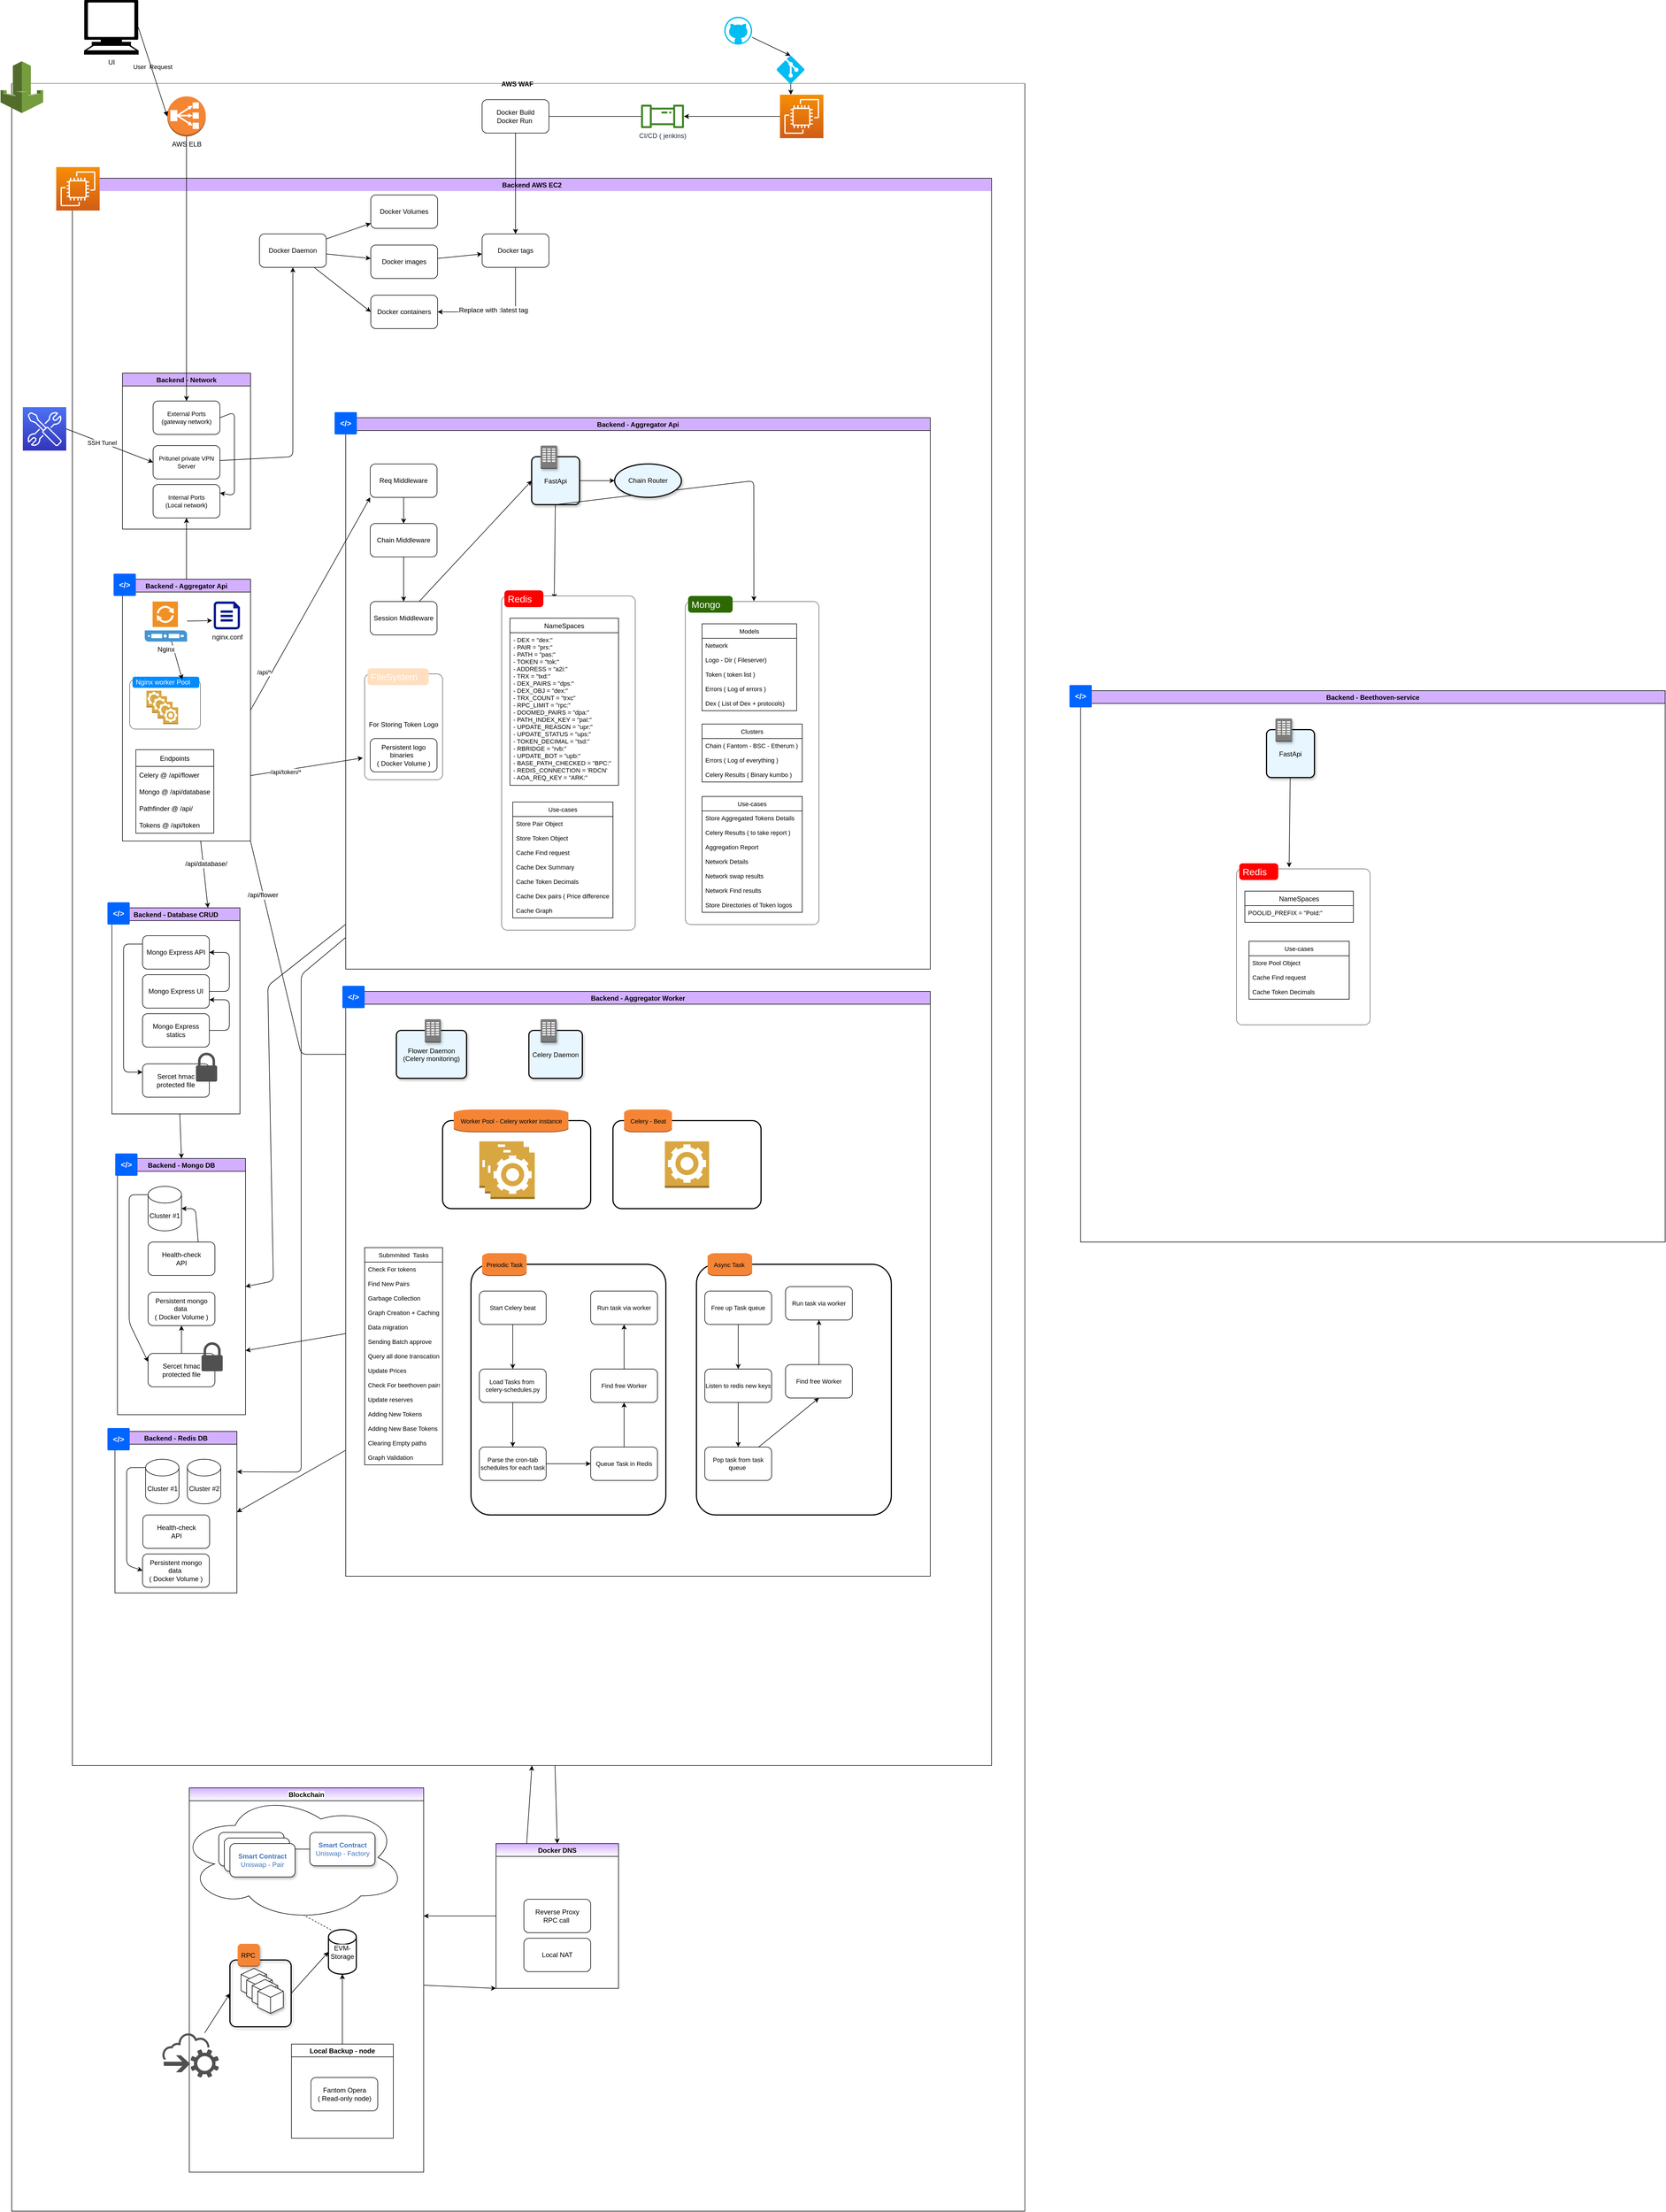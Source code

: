 <mxfile>
    <diagram id="MC0ebll9NjPW7ZkCspNK" name="HLA">
        <mxGraphModel dx="3310" dy="3420" grid="1" gridSize="10" guides="1" tooltips="1" connect="1" arrows="1" fold="1" page="0" pageScale="1" pageWidth="850" pageHeight="1100" background="none" math="0" shadow="0">
            <root>
                <mxCell id="0"/>
                <mxCell id="1" parent="0"/>
                <mxCell id="Q2TX7WVNCwAJsHO-vHPu-355" value="AWS WAF " style="swimlane;startSize=0;glass=0;comic=0;fontSize=12;fillColor=#FFFFFF;gradientColor=#ffffff;swimlaneFillColor=default;" parent="1" vertex="1">
                    <mxGeometry x="-90" y="-1220" width="1820" height="3820" as="geometry"/>
                </mxCell>
                <mxCell id="Q2TX7WVNCwAJsHO-vHPu-354" value="" style="outlineConnect=0;dashed=0;verticalLabelPosition=bottom;verticalAlign=top;align=center;html=1;shape=mxgraph.aws3.waf;fillColor=#759C3E;gradientColor=none;glass=0;comic=0;fontSize=12;" parent="Q2TX7WVNCwAJsHO-vHPu-355" vertex="1">
                    <mxGeometry x="-20" y="-40" width="76.5" height="93" as="geometry"/>
                </mxCell>
                <mxCell id="Q2TX7WVNCwAJsHO-vHPu-357" value="AWS ELB" style="outlineConnect=0;dashed=0;verticalLabelPosition=bottom;verticalAlign=top;align=center;html=1;shape=mxgraph.aws3.classic_load_balancer;fillColor=#F58534;gradientColor=none;glass=0;comic=0;fontSize=12;" parent="Q2TX7WVNCwAJsHO-vHPu-355" vertex="1">
                    <mxGeometry x="279.5" y="23" width="69" height="72" as="geometry"/>
                </mxCell>
                <mxCell id="Q2TX7WVNCwAJsHO-vHPu-365" style="edgeStyle=none;html=1;fontSize=12;" parent="Q2TX7WVNCwAJsHO-vHPu-355" source="Q2TX7WVNCwAJsHO-vHPu-359" target="Q2TX7WVNCwAJsHO-vHPu-364" edge="1">
                    <mxGeometry relative="1" as="geometry"/>
                </mxCell>
                <mxCell id="Q2TX7WVNCwAJsHO-vHPu-359" value="" style="sketch=0;points=[[0,0,0],[0.25,0,0],[0.5,0,0],[0.75,0,0],[1,0,0],[0,1,0],[0.25,1,0],[0.5,1,0],[0.75,1,0],[1,1,0],[0,0.25,0],[0,0.5,0],[0,0.75,0],[1,0.25,0],[1,0.5,0],[1,0.75,0]];outlineConnect=0;fontColor=#232F3E;gradientColor=#F78E04;gradientDirection=north;fillColor=#D05C17;strokeColor=#ffffff;dashed=0;verticalLabelPosition=bottom;verticalAlign=top;align=center;html=1;fontSize=12;fontStyle=0;aspect=fixed;shape=mxgraph.aws4.resourceIcon;resIcon=mxgraph.aws4.ec2;glass=0;comic=0;" parent="Q2TX7WVNCwAJsHO-vHPu-355" vertex="1">
                    <mxGeometry x="1380" y="20" width="78" height="78" as="geometry"/>
                </mxCell>
                <mxCell id="Q2TX7WVNCwAJsHO-vHPu-367" style="edgeStyle=none;html=1;entryX=0;entryY=0.5;entryDx=0;entryDy=0;fontSize=12;" parent="Q2TX7WVNCwAJsHO-vHPu-355" source="Q2TX7WVNCwAJsHO-vHPu-364" target="Q2TX7WVNCwAJsHO-vHPu-366" edge="1">
                    <mxGeometry relative="1" as="geometry"/>
                </mxCell>
                <mxCell id="Q2TX7WVNCwAJsHO-vHPu-364" value="CI/CD ( jenkins)" style="sketch=0;outlineConnect=0;fontColor=#232F3E;gradientColor=none;fillColor=#3F8624;strokeColor=none;dashed=0;verticalLabelPosition=bottom;verticalAlign=top;align=center;html=1;fontSize=12;fontStyle=0;aspect=fixed;pointerEvents=1;shape=mxgraph.aws4.iot_analytics_pipeline;glass=0;comic=0;" parent="Q2TX7WVNCwAJsHO-vHPu-355" vertex="1">
                    <mxGeometry x="1130" y="38" width="78" height="42" as="geometry"/>
                </mxCell>
                <mxCell id="Q2TX7WVNCwAJsHO-vHPu-366" value="Docker Build&lt;br&gt;Docker Run&amp;nbsp;" style="rounded=1;whiteSpace=wrap;html=1;glass=0;comic=0;fontSize=12;fillColor=#FFFFFF;gradientColor=#ffffff;" parent="Q2TX7WVNCwAJsHO-vHPu-355" vertex="1">
                    <mxGeometry x="845" y="29" width="120" height="60" as="geometry"/>
                </mxCell>
                <mxCell id="Q2TX7WVNCwAJsHO-vHPu-375" value="" style="sketch=0;points=[[0,0,0],[0.25,0,0],[0.5,0,0],[0.75,0,0],[1,0,0],[0,1,0],[0.25,1,0],[0.5,1,0],[0.75,1,0],[1,1,0],[0,0.25,0],[0,0.5,0],[0,0.75,0],[1,0.25,0],[1,0.5,0],[1,0.75,0]];outlineConnect=0;fontColor=#232F3E;gradientColor=#4D72F3;gradientDirection=north;fillColor=#3334B9;strokeColor=#ffffff;dashed=0;verticalLabelPosition=bottom;verticalAlign=top;align=center;html=1;fontSize=12;fontStyle=0;aspect=fixed;shape=mxgraph.aws4.resourceIcon;resIcon=mxgraph.aws4.developer_tools;glass=0;comic=0;" parent="Q2TX7WVNCwAJsHO-vHPu-355" vertex="1">
                    <mxGeometry x="20" y="581" width="78" height="78" as="geometry"/>
                </mxCell>
                <mxCell id="Q2TX7WVNCwAJsHO-vHPu-194" value="Backend AWS EC2" style="swimlane;swimlaneFillColor=default;gradientColor=none;fillColor=#D2B0FF;swimlaneLine=0;container=0;dropTarget=1;expand=1;" parent="1" vertex="1">
                    <mxGeometry x="19" y="-1050" width="1651" height="2850" as="geometry"/>
                </mxCell>
                <mxCell id="Q2TX7WVNCwAJsHO-vHPu-296" style="edgeStyle=none;html=1;entryX=0.75;entryY=0;entryDx=0;entryDy=0;fontSize=12;" parent="Q2TX7WVNCwAJsHO-vHPu-194" source="Q2TX7WVNCwAJsHO-vHPu-238" target="Q2TX7WVNCwAJsHO-vHPu-260" edge="1">
                    <mxGeometry relative="1" as="geometry"/>
                </mxCell>
                <mxCell id="Q2TX7WVNCwAJsHO-vHPu-297" value="/api/database/" style="edgeLabel;html=1;align=center;verticalAlign=middle;resizable=0;points=[];fontSize=12;" parent="Q2TX7WVNCwAJsHO-vHPu-296" vertex="1" connectable="0">
                    <mxGeometry x="-0.316" y="5" relative="1" as="geometry">
                        <mxPoint as="offset"/>
                    </mxGeometry>
                </mxCell>
                <mxCell id="Q2TX7WVNCwAJsHO-vHPu-318" style="edgeStyle=none;html=1;exitX=1;exitY=1;exitDx=0;exitDy=0;entryX=0;entryY=0.5;entryDx=0;entryDy=0;fontSize=12;" parent="Q2TX7WVNCwAJsHO-vHPu-194" source="Q2TX7WVNCwAJsHO-vHPu-238" target="Q2TX7WVNCwAJsHO-vHPu-274" edge="1">
                    <mxGeometry relative="1" as="geometry">
                        <Array as="points">
                            <mxPoint x="411" y="1573"/>
                        </Array>
                    </mxGeometry>
                </mxCell>
                <mxCell id="Q2TX7WVNCwAJsHO-vHPu-319" value="/api/flower" style="edgeLabel;html=1;align=center;verticalAlign=middle;resizable=0;points=[];fontSize=12;" parent="Q2TX7WVNCwAJsHO-vHPu-318" vertex="1" connectable="0">
                    <mxGeometry x="-0.647" y="-1" relative="1" as="geometry">
                        <mxPoint as="offset"/>
                    </mxGeometry>
                </mxCell>
                <mxCell id="Q2TX7WVNCwAJsHO-vHPu-238" value="Backend - Aggregator Api" style="swimlane;swimlaneFillColor=default;gradientColor=none;fillColor=#D2B0FF;" parent="Q2TX7WVNCwAJsHO-vHPu-194" vertex="1">
                    <mxGeometry x="90" y="720" width="230" height="470" as="geometry"/>
                </mxCell>
                <mxCell id="Q2TX7WVNCwAJsHO-vHPu-257" value="" style="shape=mxgraph.mockup.containers.marginRect;rectMarginTop=10;strokeColor=#666666;strokeWidth=1;dashed=0;rounded=1;arcSize=5;recursiveResize=0;glass=0;comic=0;fontSize=11;fillColor=#FFFFFF;" parent="Q2TX7WVNCwAJsHO-vHPu-238" vertex="1">
                    <mxGeometry x="13" y="170" width="127" height="99" as="geometry"/>
                </mxCell>
                <mxCell id="Q2TX7WVNCwAJsHO-vHPu-258" value="Nginx worker Pool" style="shape=rect;strokeColor=none;fillColor=#008cff;strokeWidth=1;dashed=0;rounded=1;arcSize=20;fontColor=#ffffff;fontSize=12;spacing=2;spacingTop=-2;align=left;autosize=1;spacingLeft=4;resizeWidth=0;resizeHeight=0;perimeter=none;glass=0;comic=0;" parent="Q2TX7WVNCwAJsHO-vHPu-257" vertex="1">
                    <mxGeometry x="5" y="5" width="120" height="20" as="geometry"/>
                </mxCell>
                <mxCell id="Q2TX7WVNCwAJsHO-vHPu-259" style="edgeStyle=none;html=1;entryX=0.745;entryY=0.249;entryDx=0;entryDy=0;entryPerimeter=0;fontSize=12;" parent="Q2TX7WVNCwAJsHO-vHPu-238" source="C_3iw2sgsyrkcLVT5q0K-26" target="Q2TX7WVNCwAJsHO-vHPu-258" edge="1">
                    <mxGeometry relative="1" as="geometry"/>
                </mxCell>
                <mxCell id="Q2TX7WVNCwAJsHO-vHPu-299" style="edgeStyle=none;html=1;entryX=-0.061;entryY=0.684;entryDx=0;entryDy=0;entryPerimeter=0;fontSize=12;" parent="Q2TX7WVNCwAJsHO-vHPu-238" source="C_3iw2sgsyrkcLVT5q0K-26" target="Q2TX7WVNCwAJsHO-vHPu-298" edge="1">
                    <mxGeometry relative="1" as="geometry"/>
                </mxCell>
                <mxCell id="C_3iw2sgsyrkcLVT5q0K-26" value="Nginx&lt;br&gt;" style="shadow=0;dashed=0;html=1;strokeColor=none;fillColor=#4495D1;labelPosition=center;verticalLabelPosition=bottom;verticalAlign=top;align=center;outlineConnect=0;shape=mxgraph.veeam.proxy_server;labelBackgroundColor=default;" parent="Q2TX7WVNCwAJsHO-vHPu-238" vertex="1">
                    <mxGeometry x="40.0" y="40" width="76" height="72" as="geometry"/>
                </mxCell>
                <mxCell id="Q2TX7WVNCwAJsHO-vHPu-253" value="" style="outlineConnect=0;dashed=0;verticalLabelPosition=bottom;verticalAlign=top;align=center;html=1;shape=mxgraph.aws3.worker;fillColor=#D9A741;gradientColor=none;glass=0;comic=0;fontSize=11;" parent="Q2TX7WVNCwAJsHO-vHPu-238" vertex="1">
                    <mxGeometry x="43" y="200" width="27" height="30" as="geometry"/>
                </mxCell>
                <mxCell id="Q2TX7WVNCwAJsHO-vHPu-254" value="" style="outlineConnect=0;dashed=0;verticalLabelPosition=bottom;verticalAlign=top;align=center;html=1;shape=mxgraph.aws3.worker;fillColor=#D9A741;gradientColor=none;glass=0;comic=0;fontSize=11;" parent="Q2TX7WVNCwAJsHO-vHPu-238" vertex="1">
                    <mxGeometry x="53" y="210" width="27" height="30" as="geometry"/>
                </mxCell>
                <mxCell id="Q2TX7WVNCwAJsHO-vHPu-255" value="" style="outlineConnect=0;dashed=0;verticalLabelPosition=bottom;verticalAlign=top;align=center;html=1;shape=mxgraph.aws3.worker;fillColor=#D9A741;gradientColor=none;glass=0;comic=0;fontSize=11;" parent="Q2TX7WVNCwAJsHO-vHPu-238" vertex="1">
                    <mxGeometry x="63" y="220" width="27" height="30" as="geometry"/>
                </mxCell>
                <mxCell id="Q2TX7WVNCwAJsHO-vHPu-256" value="" style="outlineConnect=0;dashed=0;verticalLabelPosition=bottom;verticalAlign=top;align=center;html=1;shape=mxgraph.aws3.worker;fillColor=#D9A741;gradientColor=none;glass=0;comic=0;fontSize=11;" parent="Q2TX7WVNCwAJsHO-vHPu-238" vertex="1">
                    <mxGeometry x="73" y="230" width="27" height="30" as="geometry"/>
                </mxCell>
                <mxCell id="Q2TX7WVNCwAJsHO-vHPu-269" value="Endpoints" style="swimlane;fontStyle=0;childLayout=stackLayout;horizontal=1;startSize=30;horizontalStack=0;resizeParent=1;resizeParentMax=0;resizeLast=0;collapsible=1;marginBottom=0;glass=0;comic=0;fontSize=12;fillColor=#FFFFFF;" parent="Q2TX7WVNCwAJsHO-vHPu-238" vertex="1">
                    <mxGeometry x="24" y="306" width="140" height="150" as="geometry"/>
                </mxCell>
                <mxCell id="Q2TX7WVNCwAJsHO-vHPu-271" value="Celery @ /api/flower  " style="text;strokeColor=none;fillColor=none;align=left;verticalAlign=middle;spacingLeft=4;spacingRight=4;overflow=hidden;points=[[0,0.5],[1,0.5]];portConstraint=eastwest;rotatable=0;glass=0;comic=0;fontSize=12;" parent="Q2TX7WVNCwAJsHO-vHPu-269" vertex="1">
                    <mxGeometry y="30" width="140" height="30" as="geometry"/>
                </mxCell>
                <mxCell id="Q2TX7WVNCwAJsHO-vHPu-272" value="Mongo @ /api/database" style="text;strokeColor=none;fillColor=none;align=left;verticalAlign=middle;spacingLeft=4;spacingRight=4;overflow=hidden;points=[[0,0.5],[1,0.5]];portConstraint=eastwest;rotatable=0;glass=0;comic=0;fontSize=12;" parent="Q2TX7WVNCwAJsHO-vHPu-269" vertex="1">
                    <mxGeometry y="60" width="140" height="30" as="geometry"/>
                </mxCell>
                <mxCell id="Q2TX7WVNCwAJsHO-vHPu-270" value="Pathfinder @ /api/" style="text;strokeColor=none;fillColor=none;align=left;verticalAlign=middle;spacingLeft=4;spacingRight=4;overflow=hidden;points=[[0,0.5],[1,0.5]];portConstraint=eastwest;rotatable=0;glass=0;comic=0;fontSize=12;" parent="Q2TX7WVNCwAJsHO-vHPu-269" vertex="1">
                    <mxGeometry y="90" width="140" height="30" as="geometry"/>
                </mxCell>
                <mxCell id="Q2TX7WVNCwAJsHO-vHPu-320" value="Tokens @ /api/token  " style="text;strokeColor=none;fillColor=none;align=left;verticalAlign=middle;spacingLeft=4;spacingRight=4;overflow=hidden;points=[[0,0.5],[1,0.5]];portConstraint=eastwest;rotatable=0;glass=0;comic=0;fontSize=12;" parent="Q2TX7WVNCwAJsHO-vHPu-269" vertex="1">
                    <mxGeometry y="120" width="140" height="30" as="geometry"/>
                </mxCell>
                <mxCell id="Q2TX7WVNCwAJsHO-vHPu-298" value="nginx.conf" style="sketch=0;aspect=fixed;pointerEvents=1;shadow=0;dashed=0;html=1;strokeColor=none;labelPosition=center;verticalLabelPosition=bottom;verticalAlign=top;align=center;fillColor=#00188D;shape=mxgraph.azure.file;glass=0;comic=0;fontSize=12;" parent="Q2TX7WVNCwAJsHO-vHPu-238" vertex="1">
                    <mxGeometry x="164" y="40" width="47" height="50" as="geometry"/>
                </mxCell>
                <mxCell id="dwZ4zoZpA9i1tP4RiGQo-5" value="&amp;lt;/&amp;gt;" style="rounded=1;arcSize=5;fillColor=#0065FF;strokeColor=none;fontColor=#ffffff;align=center;verticalAlign=middle;whiteSpace=wrap;fontSize=14;fontStyle=1;html=1;sketch=0;glass=0;comic=0;" parent="Q2TX7WVNCwAJsHO-vHPu-238" vertex="1">
                    <mxGeometry x="-16" y="-10" width="40" height="40" as="geometry"/>
                </mxCell>
                <mxCell id="Q2TX7WVNCwAJsHO-vHPu-334" style="edgeStyle=none;html=1;entryX=1;entryY=0.5;entryDx=0;entryDy=0;fontSize=12;" parent="Q2TX7WVNCwAJsHO-vHPu-194" source="Q2TX7WVNCwAJsHO-vHPu-43" target="Q2TX7WVNCwAJsHO-vHPu-304" edge="1">
                    <mxGeometry relative="1" as="geometry"/>
                </mxCell>
                <mxCell id="Q2TX7WVNCwAJsHO-vHPu-337" style="edgeStyle=none;html=1;entryX=1;entryY=0.75;entryDx=0;entryDy=0;fontSize=12;" parent="Q2TX7WVNCwAJsHO-vHPu-194" source="Q2TX7WVNCwAJsHO-vHPu-43" target="Q2TX7WVNCwAJsHO-vHPu-284" edge="1">
                    <mxGeometry relative="1" as="geometry"/>
                </mxCell>
                <mxCell id="Q2TX7WVNCwAJsHO-vHPu-43" value="Backend - Aggregator Worker" style="swimlane;swimlaneFillColor=default;gradientColor=none;fillColor=#D2B0FF;comic=0;glass=0;container=1;" parent="Q2TX7WVNCwAJsHO-vHPu-194" vertex="1">
                    <mxGeometry x="491" y="1460" width="1050" height="1050" as="geometry"/>
                </mxCell>
                <mxCell id="Q2TX7WVNCwAJsHO-vHPu-93" value="" style="rounded=1;arcSize=10;dashed=0;fillColor=none;gradientColor=none;strokeWidth=2;comic=0;fontSize=11;" parent="Q2TX7WVNCwAJsHO-vHPu-43" vertex="1">
                    <mxGeometry x="174" y="232" width="266" height="158" as="geometry"/>
                </mxCell>
                <mxCell id="Q2TX7WVNCwAJsHO-vHPu-87" value="" style="group" parent="Q2TX7WVNCwAJsHO-vHPu-43" vertex="1" connectable="0">
                    <mxGeometry x="329" y="50" width="96" height="106" as="geometry"/>
                </mxCell>
                <mxCell id="Q2TX7WVNCwAJsHO-vHPu-51" value="Celery Daemon" style="rounded=1;arcSize=10;dashed=0;fillColor=#E8F7FF;gradientColor=none;strokeWidth=2;shadow=1;labelBackgroundColor=#E8F7FF;" parent="Q2TX7WVNCwAJsHO-vHPu-87" vertex="1">
                    <mxGeometry y="20" width="96" height="86" as="geometry"/>
                </mxCell>
                <mxCell id="Q2TX7WVNCwAJsHO-vHPu-52" value="" style="dashed=0;html=1;shape=mxgraph.aws3.corporate_data_center;fillColor=#7D7C7C;gradientColor=none;dashed=0;shadow=1;" parent="Q2TX7WVNCwAJsHO-vHPu-87" vertex="1">
                    <mxGeometry x="21" width="29" height="42" as="geometry"/>
                </mxCell>
                <mxCell id="Q2TX7WVNCwAJsHO-vHPu-91" value="" style="outlineConnect=0;dashed=0;verticalLabelPosition=bottom;verticalAlign=top;align=center;html=1;shape=mxgraph.aws3.worker;fillColor=#D9A741;gradientColor=none;comic=0;fontSize=11;" parent="Q2TX7WVNCwAJsHO-vHPu-43" vertex="1">
                    <mxGeometry x="240" y="269.25" width="79.52" height="83.5" as="geometry"/>
                </mxCell>
                <mxCell id="Q2TX7WVNCwAJsHO-vHPu-94" value="Worker Pool - Celery worker instance" style="dashed=0;html=1;shape=mxgraph.aws3.instance;fillColor=#F58536;gradientColor=none;dashed=0;comic=0;fontSize=11;" parent="Q2TX7WVNCwAJsHO-vHPu-43" vertex="1">
                    <mxGeometry x="194" y="212" width="206" height="41" as="geometry"/>
                </mxCell>
                <mxCell id="Q2TX7WVNCwAJsHO-vHPu-95" value="" style="outlineConnect=0;dashed=0;verticalLabelPosition=bottom;verticalAlign=top;align=center;html=1;shape=mxgraph.aws3.worker;fillColor=#D9A741;gradientColor=none;comic=0;fontSize=11;" parent="Q2TX7WVNCwAJsHO-vHPu-43" vertex="1">
                    <mxGeometry x="250" y="279.25" width="79.52" height="83.5" as="geometry"/>
                </mxCell>
                <mxCell id="Q2TX7WVNCwAJsHO-vHPu-96" value="" style="outlineConnect=0;dashed=0;verticalLabelPosition=bottom;verticalAlign=top;align=center;html=1;shape=mxgraph.aws3.worker;fillColor=#D9A741;gradientColor=none;comic=0;fontSize=11;" parent="Q2TX7WVNCwAJsHO-vHPu-43" vertex="1">
                    <mxGeometry x="260" y="289.25" width="79.52" height="83.5" as="geometry"/>
                </mxCell>
                <mxCell id="Q2TX7WVNCwAJsHO-vHPu-105" value="" style="rounded=1;arcSize=10;dashed=0;fillColor=none;gradientColor=none;strokeWidth=2;comic=0;fontSize=11;" parent="Q2TX7WVNCwAJsHO-vHPu-43" vertex="1">
                    <mxGeometry x="480" y="232" width="266" height="158" as="geometry"/>
                </mxCell>
                <mxCell id="Q2TX7WVNCwAJsHO-vHPu-106" value="" style="outlineConnect=0;dashed=0;verticalLabelPosition=bottom;verticalAlign=top;align=center;html=1;shape=mxgraph.aws3.worker;fillColor=#D9A741;gradientColor=none;comic=0;fontSize=11;" parent="Q2TX7WVNCwAJsHO-vHPu-43" vertex="1">
                    <mxGeometry x="573.24" y="269.25" width="79.52" height="83.5" as="geometry"/>
                </mxCell>
                <mxCell id="Q2TX7WVNCwAJsHO-vHPu-107" value="Celery - Beat" style="dashed=0;html=1;shape=mxgraph.aws3.instance;fillColor=#F58536;gradientColor=none;dashed=0;comic=0;fontSize=11;" parent="Q2TX7WVNCwAJsHO-vHPu-43" vertex="1">
                    <mxGeometry x="500" y="212" width="86" height="41" as="geometry"/>
                </mxCell>
                <mxCell id="Q2TX7WVNCwAJsHO-vHPu-148" value="Submmited  Tasks" style="swimlane;fontStyle=0;childLayout=stackLayout;horizontal=1;startSize=26;fillColor=none;horizontalStack=0;resizeParent=1;resizeParentMax=0;resizeLast=0;collapsible=1;marginBottom=0;glass=0;comic=0;fontSize=11;" parent="Q2TX7WVNCwAJsHO-vHPu-43" vertex="1">
                    <mxGeometry x="34" y="460" width="140" height="390" as="geometry"/>
                </mxCell>
                <mxCell id="Q2TX7WVNCwAJsHO-vHPu-149" value="Check For tokens" style="text;strokeColor=none;fillColor=none;align=left;verticalAlign=top;spacingLeft=4;spacingRight=4;overflow=hidden;rotatable=0;points=[[0,0.5],[1,0.5]];portConstraint=eastwest;glass=0;comic=0;fontSize=11;" parent="Q2TX7WVNCwAJsHO-vHPu-148" vertex="1">
                    <mxGeometry y="26" width="140" height="26" as="geometry"/>
                </mxCell>
                <mxCell id="Q2TX7WVNCwAJsHO-vHPu-150" value="Find New Pairs" style="text;strokeColor=none;fillColor=none;align=left;verticalAlign=top;spacingLeft=4;spacingRight=4;overflow=hidden;rotatable=0;points=[[0,0.5],[1,0.5]];portConstraint=eastwest;glass=0;comic=0;fontSize=11;" parent="Q2TX7WVNCwAJsHO-vHPu-148" vertex="1">
                    <mxGeometry y="52" width="140" height="26" as="geometry"/>
                </mxCell>
                <mxCell id="Q2TX7WVNCwAJsHO-vHPu-151" value="Garbage Collection" style="text;strokeColor=none;fillColor=none;align=left;verticalAlign=top;spacingLeft=4;spacingRight=4;overflow=hidden;rotatable=0;points=[[0,0.5],[1,0.5]];portConstraint=eastwest;glass=0;comic=0;fontSize=11;" parent="Q2TX7WVNCwAJsHO-vHPu-148" vertex="1">
                    <mxGeometry y="78" width="140" height="26" as="geometry"/>
                </mxCell>
                <mxCell id="Q2TX7WVNCwAJsHO-vHPu-152" value="Graph Creation + Caching" style="text;strokeColor=none;fillColor=none;align=left;verticalAlign=top;spacingLeft=4;spacingRight=4;overflow=hidden;rotatable=0;points=[[0,0.5],[1,0.5]];portConstraint=eastwest;glass=0;comic=0;fontSize=11;" parent="Q2TX7WVNCwAJsHO-vHPu-148" vertex="1">
                    <mxGeometry y="104" width="140" height="26" as="geometry"/>
                </mxCell>
                <mxCell id="Q2TX7WVNCwAJsHO-vHPu-153" value="Data migration" style="text;strokeColor=none;fillColor=none;align=left;verticalAlign=top;spacingLeft=4;spacingRight=4;overflow=hidden;rotatable=0;points=[[0,0.5],[1,0.5]];portConstraint=eastwest;glass=0;comic=0;fontSize=11;" parent="Q2TX7WVNCwAJsHO-vHPu-148" vertex="1">
                    <mxGeometry y="130" width="140" height="26" as="geometry"/>
                </mxCell>
                <mxCell id="Q2TX7WVNCwAJsHO-vHPu-154" value="Sending Batch approve " style="text;strokeColor=none;fillColor=none;align=left;verticalAlign=top;spacingLeft=4;spacingRight=4;overflow=hidden;rotatable=0;points=[[0,0.5],[1,0.5]];portConstraint=eastwest;glass=0;comic=0;fontSize=11;" parent="Q2TX7WVNCwAJsHO-vHPu-148" vertex="1">
                    <mxGeometry y="156" width="140" height="26" as="geometry"/>
                </mxCell>
                <mxCell id="Q2TX7WVNCwAJsHO-vHPu-155" value="Query all done transcation " style="text;strokeColor=none;fillColor=none;align=left;verticalAlign=top;spacingLeft=4;spacingRight=4;overflow=hidden;rotatable=0;points=[[0,0.5],[1,0.5]];portConstraint=eastwest;glass=0;comic=0;fontSize=11;" parent="Q2TX7WVNCwAJsHO-vHPu-148" vertex="1">
                    <mxGeometry y="182" width="140" height="26" as="geometry"/>
                </mxCell>
                <mxCell id="Q2TX7WVNCwAJsHO-vHPu-156" value="Update Prices" style="text;strokeColor=none;fillColor=none;align=left;verticalAlign=top;spacingLeft=4;spacingRight=4;overflow=hidden;rotatable=0;points=[[0,0.5],[1,0.5]];portConstraint=eastwest;glass=0;comic=0;fontSize=11;" parent="Q2TX7WVNCwAJsHO-vHPu-148" vertex="1">
                    <mxGeometry y="208" width="140" height="26" as="geometry"/>
                </mxCell>
                <mxCell id="Q2TX7WVNCwAJsHO-vHPu-157" value="Check For beethoven pairs" style="text;strokeColor=none;fillColor=none;align=left;verticalAlign=top;spacingLeft=4;spacingRight=4;overflow=hidden;rotatable=0;points=[[0,0.5],[1,0.5]];portConstraint=eastwest;glass=0;comic=0;fontSize=11;" parent="Q2TX7WVNCwAJsHO-vHPu-148" vertex="1">
                    <mxGeometry y="234" width="140" height="26" as="geometry"/>
                </mxCell>
                <mxCell id="Q2TX7WVNCwAJsHO-vHPu-158" value="Update reserves" style="text;strokeColor=none;fillColor=none;align=left;verticalAlign=top;spacingLeft=4;spacingRight=4;overflow=hidden;rotatable=0;points=[[0,0.5],[1,0.5]];portConstraint=eastwest;glass=0;comic=0;fontSize=11;" parent="Q2TX7WVNCwAJsHO-vHPu-148" vertex="1">
                    <mxGeometry y="260" width="140" height="26" as="geometry"/>
                </mxCell>
                <mxCell id="Q2TX7WVNCwAJsHO-vHPu-159" value="Adding New Tokens" style="text;strokeColor=none;fillColor=none;align=left;verticalAlign=top;spacingLeft=4;spacingRight=4;overflow=hidden;rotatable=0;points=[[0,0.5],[1,0.5]];portConstraint=eastwest;glass=0;comic=0;fontSize=11;" parent="Q2TX7WVNCwAJsHO-vHPu-148" vertex="1">
                    <mxGeometry y="286" width="140" height="26" as="geometry"/>
                </mxCell>
                <mxCell id="Q2TX7WVNCwAJsHO-vHPu-160" value="Adding New Base Tokens" style="text;strokeColor=none;fillColor=none;align=left;verticalAlign=top;spacingLeft=4;spacingRight=4;overflow=hidden;rotatable=0;points=[[0,0.5],[1,0.5]];portConstraint=eastwest;glass=0;comic=0;fontSize=11;" parent="Q2TX7WVNCwAJsHO-vHPu-148" vertex="1">
                    <mxGeometry y="312" width="140" height="26" as="geometry"/>
                </mxCell>
                <mxCell id="Q2TX7WVNCwAJsHO-vHPu-161" value="Clearing Empty paths" style="text;strokeColor=none;fillColor=none;align=left;verticalAlign=top;spacingLeft=4;spacingRight=4;overflow=hidden;rotatable=0;points=[[0,0.5],[1,0.5]];portConstraint=eastwest;glass=0;comic=0;fontSize=11;" parent="Q2TX7WVNCwAJsHO-vHPu-148" vertex="1">
                    <mxGeometry y="338" width="140" height="26" as="geometry"/>
                </mxCell>
                <mxCell id="Q2TX7WVNCwAJsHO-vHPu-162" value="Graph Validation" style="text;strokeColor=none;fillColor=none;align=left;verticalAlign=top;spacingLeft=4;spacingRight=4;overflow=hidden;rotatable=0;points=[[0,0.5],[1,0.5]];portConstraint=eastwest;glass=0;comic=0;fontSize=11;" parent="Q2TX7WVNCwAJsHO-vHPu-148" vertex="1">
                    <mxGeometry y="364" width="140" height="26" as="geometry"/>
                </mxCell>
                <mxCell id="Q2TX7WVNCwAJsHO-vHPu-165" value="" style="group" parent="Q2TX7WVNCwAJsHO-vHPu-43" vertex="1" connectable="0">
                    <mxGeometry x="225" y="470" width="350" height="470" as="geometry"/>
                </mxCell>
                <mxCell id="Q2TX7WVNCwAJsHO-vHPu-163" value="" style="rounded=1;arcSize=10;dashed=0;fillColor=none;gradientColor=none;strokeWidth=2;glass=0;comic=0;fontSize=11;" parent="Q2TX7WVNCwAJsHO-vHPu-165" vertex="1">
                    <mxGeometry y="20" width="350" height="450" as="geometry"/>
                </mxCell>
                <mxCell id="Q2TX7WVNCwAJsHO-vHPu-164" value="Preiodic Task" style="dashed=0;html=1;shape=mxgraph.aws3.instance;fillColor=#F58536;gradientColor=none;dashed=0;glass=0;comic=0;fontSize=11;" parent="Q2TX7WVNCwAJsHO-vHPu-165" vertex="1">
                    <mxGeometry x="20" width="80" height="41" as="geometry"/>
                </mxCell>
                <mxCell id="Q2TX7WVNCwAJsHO-vHPu-166" value="Start Celery beat" style="rounded=1;whiteSpace=wrap;html=1;glass=0;comic=0;fontSize=11;fillColor=#FFFFFF;" parent="Q2TX7WVNCwAJsHO-vHPu-165" vertex="1">
                    <mxGeometry x="15" y="68" width="120" height="60" as="geometry"/>
                </mxCell>
                <mxCell id="Q2TX7WVNCwAJsHO-vHPu-170" value="" style="edgeStyle=none;html=1;fontSize=11;" parent="Q2TX7WVNCwAJsHO-vHPu-43" source="Q2TX7WVNCwAJsHO-vHPu-167" target="Q2TX7WVNCwAJsHO-vHPu-169" edge="1">
                    <mxGeometry relative="1" as="geometry"/>
                </mxCell>
                <mxCell id="Q2TX7WVNCwAJsHO-vHPu-167" value="Load Tasks from&amp;nbsp;&lt;br&gt;celery-schedules.py" style="rounded=1;whiteSpace=wrap;html=1;glass=0;comic=0;fontSize=11;fillColor=#FFFFFF;" parent="Q2TX7WVNCwAJsHO-vHPu-43" vertex="1">
                    <mxGeometry x="240" y="678" width="120" height="60" as="geometry"/>
                </mxCell>
                <mxCell id="Q2TX7WVNCwAJsHO-vHPu-168" value="" style="edgeStyle=none;html=1;fontSize=11;" parent="Q2TX7WVNCwAJsHO-vHPu-43" source="Q2TX7WVNCwAJsHO-vHPu-166" target="Q2TX7WVNCwAJsHO-vHPu-167" edge="1">
                    <mxGeometry relative="1" as="geometry"/>
                </mxCell>
                <mxCell id="Q2TX7WVNCwAJsHO-vHPu-172" value="" style="edgeStyle=none;html=1;fontSize=11;" parent="Q2TX7WVNCwAJsHO-vHPu-43" source="Q2TX7WVNCwAJsHO-vHPu-169" target="Q2TX7WVNCwAJsHO-vHPu-171" edge="1">
                    <mxGeometry relative="1" as="geometry"/>
                </mxCell>
                <mxCell id="Q2TX7WVNCwAJsHO-vHPu-169" value="Parse the cron-tab schedules for each task" style="rounded=1;whiteSpace=wrap;html=1;glass=0;comic=0;fontSize=11;fillColor=#FFFFFF;" parent="Q2TX7WVNCwAJsHO-vHPu-43" vertex="1">
                    <mxGeometry x="240" y="818" width="120" height="60" as="geometry"/>
                </mxCell>
                <mxCell id="Q2TX7WVNCwAJsHO-vHPu-174" value="" style="edgeStyle=none;html=1;fontSize=11;" parent="Q2TX7WVNCwAJsHO-vHPu-43" source="Q2TX7WVNCwAJsHO-vHPu-171" target="Q2TX7WVNCwAJsHO-vHPu-173" edge="1">
                    <mxGeometry relative="1" as="geometry"/>
                </mxCell>
                <mxCell id="Q2TX7WVNCwAJsHO-vHPu-171" value="Queue Task in Redis" style="rounded=1;whiteSpace=wrap;html=1;glass=0;comic=0;fontSize=11;fillColor=#FFFFFF;" parent="Q2TX7WVNCwAJsHO-vHPu-43" vertex="1">
                    <mxGeometry x="440" y="818" width="120" height="60" as="geometry"/>
                </mxCell>
                <mxCell id="Q2TX7WVNCwAJsHO-vHPu-176" value="" style="edgeStyle=none;html=1;fontSize=11;" parent="Q2TX7WVNCwAJsHO-vHPu-43" source="Q2TX7WVNCwAJsHO-vHPu-173" target="Q2TX7WVNCwAJsHO-vHPu-175" edge="1">
                    <mxGeometry relative="1" as="geometry"/>
                </mxCell>
                <mxCell id="Q2TX7WVNCwAJsHO-vHPu-173" value="Find free Worker" style="rounded=1;whiteSpace=wrap;html=1;glass=0;comic=0;fontSize=11;fillColor=#FFFFFF;" parent="Q2TX7WVNCwAJsHO-vHPu-43" vertex="1">
                    <mxGeometry x="440" y="678" width="120" height="60" as="geometry"/>
                </mxCell>
                <mxCell id="Q2TX7WVNCwAJsHO-vHPu-175" value="Run task via worker" style="rounded=1;whiteSpace=wrap;html=1;glass=0;comic=0;fontSize=11;fillColor=#FFFFFF;" parent="Q2TX7WVNCwAJsHO-vHPu-43" vertex="1">
                    <mxGeometry x="440" y="538" width="120" height="60" as="geometry"/>
                </mxCell>
                <mxCell id="Q2TX7WVNCwAJsHO-vHPu-177" value="" style="group" parent="Q2TX7WVNCwAJsHO-vHPu-43" vertex="1" connectable="0">
                    <mxGeometry x="630" y="470" width="350" height="470" as="geometry"/>
                </mxCell>
                <mxCell id="Q2TX7WVNCwAJsHO-vHPu-178" value="" style="rounded=1;arcSize=10;dashed=0;fillColor=none;gradientColor=none;strokeWidth=2;glass=0;comic=0;fontSize=11;" parent="Q2TX7WVNCwAJsHO-vHPu-177" vertex="1">
                    <mxGeometry y="20" width="350" height="450" as="geometry"/>
                </mxCell>
                <mxCell id="Q2TX7WVNCwAJsHO-vHPu-179" value="Async Task&amp;nbsp;" style="dashed=0;html=1;shape=mxgraph.aws3.instance;fillColor=#F58536;gradientColor=none;dashed=0;glass=0;comic=0;fontSize=11;" parent="Q2TX7WVNCwAJsHO-vHPu-177" vertex="1">
                    <mxGeometry x="20" width="80" height="41" as="geometry"/>
                </mxCell>
                <mxCell id="Q2TX7WVNCwAJsHO-vHPu-180" value="Free up Task queue" style="rounded=1;whiteSpace=wrap;html=1;glass=0;comic=0;fontSize=11;fillColor=#FFFFFF;" parent="Q2TX7WVNCwAJsHO-vHPu-177" vertex="1">
                    <mxGeometry x="15" y="68" width="120" height="60" as="geometry"/>
                </mxCell>
                <mxCell id="Q2TX7WVNCwAJsHO-vHPu-190" value="Find free Worker" style="rounded=1;whiteSpace=wrap;html=1;glass=0;comic=0;fontSize=11;fillColor=#FFFFFF;" parent="Q2TX7WVNCwAJsHO-vHPu-177" vertex="1">
                    <mxGeometry x="160" y="200" width="120" height="60" as="geometry"/>
                </mxCell>
                <mxCell id="Q2TX7WVNCwAJsHO-vHPu-191" value="Run task via worker" style="rounded=1;whiteSpace=wrap;html=1;glass=0;comic=0;fontSize=11;fillColor=#FFFFFF;" parent="Q2TX7WVNCwAJsHO-vHPu-177" vertex="1">
                    <mxGeometry x="160" y="60" width="120" height="60" as="geometry"/>
                </mxCell>
                <mxCell id="Q2TX7WVNCwAJsHO-vHPu-189" value="" style="edgeStyle=none;html=1;fontSize=11;" parent="Q2TX7WVNCwAJsHO-vHPu-177" source="Q2TX7WVNCwAJsHO-vHPu-190" target="Q2TX7WVNCwAJsHO-vHPu-191" edge="1">
                    <mxGeometry relative="1" as="geometry"/>
                </mxCell>
                <mxCell id="Q2TX7WVNCwAJsHO-vHPu-184" value="" style="edgeStyle=none;html=1;fontSize=11;" parent="Q2TX7WVNCwAJsHO-vHPu-43" source="Q2TX7WVNCwAJsHO-vHPu-181" target="Q2TX7WVNCwAJsHO-vHPu-183" edge="1">
                    <mxGeometry relative="1" as="geometry"/>
                </mxCell>
                <mxCell id="Q2TX7WVNCwAJsHO-vHPu-181" value="Listen to redis new keys" style="rounded=1;whiteSpace=wrap;html=1;glass=0;comic=0;fontSize=11;fillColor=#FFFFFF;" parent="Q2TX7WVNCwAJsHO-vHPu-43" vertex="1">
                    <mxGeometry x="645" y="678" width="120" height="60" as="geometry"/>
                </mxCell>
                <mxCell id="Q2TX7WVNCwAJsHO-vHPu-182" value="" style="edgeStyle=none;html=1;fontSize=11;" parent="Q2TX7WVNCwAJsHO-vHPu-43" source="Q2TX7WVNCwAJsHO-vHPu-180" target="Q2TX7WVNCwAJsHO-vHPu-181" edge="1">
                    <mxGeometry relative="1" as="geometry"/>
                </mxCell>
                <mxCell id="Q2TX7WVNCwAJsHO-vHPu-186" value="" style="edgeStyle=none;html=1;fontSize=11;entryX=0.5;entryY=1;entryDx=0;entryDy=0;" parent="Q2TX7WVNCwAJsHO-vHPu-43" source="Q2TX7WVNCwAJsHO-vHPu-183" target="Q2TX7WVNCwAJsHO-vHPu-190" edge="1">
                    <mxGeometry relative="1" as="geometry">
                        <mxPoint x="845" y="848" as="targetPoint"/>
                    </mxGeometry>
                </mxCell>
                <mxCell id="Q2TX7WVNCwAJsHO-vHPu-183" value="Pop task from task queue&amp;nbsp;" style="rounded=1;whiteSpace=wrap;html=1;glass=0;comic=0;fontSize=11;fillColor=#FFFFFF;" parent="Q2TX7WVNCwAJsHO-vHPu-43" vertex="1">
                    <mxGeometry x="645" y="818" width="120" height="60" as="geometry"/>
                </mxCell>
                <mxCell id="Q2TX7WVNCwAJsHO-vHPu-273" value="" style="group" parent="Q2TX7WVNCwAJsHO-vHPu-43" vertex="1" connectable="0">
                    <mxGeometry x="121" y="50" width="96" height="106" as="geometry"/>
                </mxCell>
                <mxCell id="Q2TX7WVNCwAJsHO-vHPu-274" value="Flower Daemon&#10;(Celery monitoring)" style="rounded=1;arcSize=10;dashed=0;fillColor=#E8F7FF;gradientColor=none;strokeWidth=2;shadow=1;labelBackgroundColor=#E8F7FF;" parent="Q2TX7WVNCwAJsHO-vHPu-273" vertex="1">
                    <mxGeometry x="-30" y="20" width="126" height="86" as="geometry"/>
                </mxCell>
                <mxCell id="Q2TX7WVNCwAJsHO-vHPu-275" value="" style="dashed=0;html=1;shape=mxgraph.aws3.corporate_data_center;fillColor=#7D7C7C;gradientColor=none;dashed=0;shadow=1;" parent="Q2TX7WVNCwAJsHO-vHPu-273" vertex="1">
                    <mxGeometry x="21" width="29" height="42" as="geometry"/>
                </mxCell>
                <mxCell id="Q2TX7WVNCwAJsHO-vHPu-335" style="edgeStyle=none;html=1;entryX=1;entryY=0.25;entryDx=0;entryDy=0;fontSize=12;" parent="Q2TX7WVNCwAJsHO-vHPu-194" source="C_3iw2sgsyrkcLVT5q0K-1" target="Q2TX7WVNCwAJsHO-vHPu-304" edge="1">
                    <mxGeometry relative="1" as="geometry">
                        <Array as="points">
                            <mxPoint x="411" y="1430"/>
                            <mxPoint x="411" y="2323"/>
                        </Array>
                    </mxGeometry>
                </mxCell>
                <mxCell id="Q2TX7WVNCwAJsHO-vHPu-336" style="edgeStyle=none;html=1;entryX=1;entryY=0.5;entryDx=0;entryDy=0;fontSize=12;" parent="Q2TX7WVNCwAJsHO-vHPu-194" source="C_3iw2sgsyrkcLVT5q0K-1" target="Q2TX7WVNCwAJsHO-vHPu-284" edge="1">
                    <mxGeometry relative="1" as="geometry">
                        <Array as="points">
                            <mxPoint x="351" y="1450"/>
                            <mxPoint x="361" y="1980"/>
                        </Array>
                    </mxGeometry>
                </mxCell>
                <mxCell id="C_3iw2sgsyrkcLVT5q0K-1" value="Backend - Aggregator Api" style="swimlane;swimlaneFillColor=default;gradientColor=none;fillColor=#D2B0FF;" parent="Q2TX7WVNCwAJsHO-vHPu-194" vertex="1">
                    <mxGeometry x="491" y="430" width="1050" height="990" as="geometry"/>
                </mxCell>
                <mxCell id="rAKp60OeATcGl1RqYtuV-33" style="edgeStyle=none;html=1;entryX=0.394;entryY=0.025;entryDx=0;entryDy=0;entryPerimeter=0;" parent="C_3iw2sgsyrkcLVT5q0K-1" source="TjckM_1wCsyDQuJWxRO8-30" target="rAKp60OeATcGl1RqYtuV-21" edge="1">
                    <mxGeometry relative="1" as="geometry"/>
                </mxCell>
                <mxCell id="TjckM_1wCsyDQuJWxRO8-30" value="FastApi" style="rounded=1;arcSize=10;dashed=0;fillColor=#E8F7FF;gradientColor=none;strokeWidth=2;shadow=1;labelBackgroundColor=#E8F7FF;" parent="C_3iw2sgsyrkcLVT5q0K-1" vertex="1">
                    <mxGeometry x="334" y="70" width="86" height="86" as="geometry"/>
                </mxCell>
                <mxCell id="TjckM_1wCsyDQuJWxRO8-31" value="" style="dashed=0;html=1;shape=mxgraph.aws3.corporate_data_center;fillColor=#7D7C7C;gradientColor=none;dashed=0;shadow=1;" parent="C_3iw2sgsyrkcLVT5q0K-1" vertex="1">
                    <mxGeometry x="350" y="50" width="30" height="42" as="geometry"/>
                </mxCell>
                <mxCell id="rAKp60OeATcGl1RqYtuV-21" value="" style="shape=mxgraph.mockup.containers.marginRect;rectMarginTop=10;strokeColor=#666666;strokeWidth=1;dashed=0;rounded=1;arcSize=5;recursiveResize=0;" parent="C_3iw2sgsyrkcLVT5q0K-1" vertex="1">
                    <mxGeometry x="280" y="310" width="240" height="610" as="geometry"/>
                </mxCell>
                <mxCell id="rAKp60OeATcGl1RqYtuV-22" value="Redis" style="shape=rect;strokeColor=none;fillColor=#FF0000;strokeWidth=1;dashed=0;rounded=1;arcSize=20;fontColor=#ffffff;fontSize=17;spacing=2;spacingTop=-2;align=left;autosize=1;spacingLeft=4;resizeWidth=0;resizeHeight=0;perimeter=none;" parent="rAKp60OeATcGl1RqYtuV-21" vertex="1">
                    <mxGeometry x="5" width="70" height="30" as="geometry"/>
                </mxCell>
                <mxCell id="rAKp60OeATcGl1RqYtuV-38" value="NameSpaces" style="swimlane;fontStyle=0;childLayout=stackLayout;horizontal=1;startSize=26;fillColor=none;horizontalStack=0;resizeParent=1;resizeParentMax=0;resizeLast=0;collapsible=1;marginBottom=0;" parent="rAKp60OeATcGl1RqYtuV-21" vertex="1">
                    <mxGeometry x="15" y="50" width="195" height="300" as="geometry"/>
                </mxCell>
                <mxCell id="rAKp60OeATcGl1RqYtuV-39" value="- DEX = &quot;dex:&quot;&#10;- PAIR = &quot;prs:&quot;&#10;- PATH = &quot;pas:&quot;&#10;- TOKEN = &quot;tok:&quot;&#10;- ADDRESS = &quot;a2i:&quot;&#10;- TRX = &quot;txd:&quot; &#10;- DEX_PAIRS = &quot;dps:&quot;&#10;- DEX_OBJ = &quot;dex:&quot;&#10;- TRX_COUNT = &quot;trxc&quot;&#10;- RPC_LIMIT = &quot;rpc:&quot;&#10;- DOOMED_PAIRS = &quot;dpa:&quot;&#10;- PATH_INDEX_KEY = &quot;paI:&quot;&#10;- UPDATE_REASON = &quot;upr:&quot;&#10;- UPDATE_STATUS = &quot;ups:&quot;&#10;- TOKEN_DECIMAL = &quot;tsd:&quot;&#10;- RBRIDGE = &quot;rvb:&quot;&#10;- UPDATE_BOT = &quot;upb:&quot;&#10;- BASE_PATH_CHECKED = &quot;BPC:&quot;&#10;- REDIS_CONNECTION = 'RDCN'&#10;- AOA_REQ_KEY = &quot;ARK:&quot;" style="text;strokeColor=none;fillColor=none;align=left;verticalAlign=top;spacingLeft=4;spacingRight=4;overflow=hidden;rotatable=0;points=[[0,0.5],[1,0.5]];portConstraint=eastwest;fontSize=11;" parent="rAKp60OeATcGl1RqYtuV-38" vertex="1">
                    <mxGeometry y="26" width="195" height="274" as="geometry"/>
                </mxCell>
                <mxCell id="Q2TX7WVNCwAJsHO-vHPu-13" value="Use-cases" style="swimlane;fontStyle=0;childLayout=stackLayout;horizontal=1;startSize=26;fillColor=none;horizontalStack=0;resizeParent=1;resizeParentMax=0;resizeLast=0;collapsible=1;marginBottom=0;fontSize=11;" parent="rAKp60OeATcGl1RqYtuV-21" vertex="1">
                    <mxGeometry x="20" y="380" width="180" height="208" as="geometry"/>
                </mxCell>
                <mxCell id="Q2TX7WVNCwAJsHO-vHPu-14" value="Store Pair Object " style="text;strokeColor=none;fillColor=none;align=left;verticalAlign=top;spacingLeft=4;spacingRight=4;overflow=hidden;rotatable=0;points=[[0,0.5],[1,0.5]];portConstraint=eastwest;fontSize=11;" parent="Q2TX7WVNCwAJsHO-vHPu-13" vertex="1">
                    <mxGeometry y="26" width="180" height="26" as="geometry"/>
                </mxCell>
                <mxCell id="Q2TX7WVNCwAJsHO-vHPu-15" value="Store Token Object" style="text;strokeColor=none;fillColor=none;align=left;verticalAlign=top;spacingLeft=4;spacingRight=4;overflow=hidden;rotatable=0;points=[[0,0.5],[1,0.5]];portConstraint=eastwest;fontSize=11;" parent="Q2TX7WVNCwAJsHO-vHPu-13" vertex="1">
                    <mxGeometry y="52" width="180" height="26" as="geometry"/>
                </mxCell>
                <mxCell id="Q2TX7WVNCwAJsHO-vHPu-16" value="Cache Find request" style="text;strokeColor=none;fillColor=none;align=left;verticalAlign=top;spacingLeft=4;spacingRight=4;overflow=hidden;rotatable=0;points=[[0,0.5],[1,0.5]];portConstraint=eastwest;fontSize=11;" parent="Q2TX7WVNCwAJsHO-vHPu-13" vertex="1">
                    <mxGeometry y="78" width="180" height="26" as="geometry"/>
                </mxCell>
                <mxCell id="Q2TX7WVNCwAJsHO-vHPu-17" value="Cache Dex Summary" style="text;strokeColor=none;fillColor=none;align=left;verticalAlign=top;spacingLeft=4;spacingRight=4;overflow=hidden;rotatable=0;points=[[0,0.5],[1,0.5]];portConstraint=eastwest;fontSize=11;" parent="Q2TX7WVNCwAJsHO-vHPu-13" vertex="1">
                    <mxGeometry y="104" width="180" height="26" as="geometry"/>
                </mxCell>
                <mxCell id="Q2TX7WVNCwAJsHO-vHPu-18" value="Cache Token Decimals" style="text;strokeColor=none;fillColor=none;align=left;verticalAlign=top;spacingLeft=4;spacingRight=4;overflow=hidden;rotatable=0;points=[[0,0.5],[1,0.5]];portConstraint=eastwest;fontSize=11;" parent="Q2TX7WVNCwAJsHO-vHPu-13" vertex="1">
                    <mxGeometry y="130" width="180" height="26" as="geometry"/>
                </mxCell>
                <mxCell id="Q2TX7WVNCwAJsHO-vHPu-19" value="Cache Dex pairs ( Price difference )" style="text;strokeColor=none;fillColor=none;align=left;verticalAlign=top;spacingLeft=4;spacingRight=4;overflow=hidden;rotatable=0;points=[[0,0.5],[1,0.5]];portConstraint=eastwest;fontSize=11;" parent="Q2TX7WVNCwAJsHO-vHPu-13" vertex="1">
                    <mxGeometry y="156" width="180" height="26" as="geometry"/>
                </mxCell>
                <mxCell id="Q2TX7WVNCwAJsHO-vHPu-20" value="Cache Graph" style="text;strokeColor=none;fillColor=none;align=left;verticalAlign=top;spacingLeft=4;spacingRight=4;overflow=hidden;rotatable=0;points=[[0,0.5],[1,0.5]];portConstraint=eastwest;fontSize=11;" parent="Q2TX7WVNCwAJsHO-vHPu-13" vertex="1">
                    <mxGeometry y="182" width="180" height="26" as="geometry"/>
                </mxCell>
                <mxCell id="rAKp60OeATcGl1RqYtuV-27" value="For Storing Token Logo" style="shape=mxgraph.mockup.containers.marginRect;rectMarginTop=10;strokeColor=#666666;strokeWidth=1;dashed=0;rounded=1;arcSize=5;recursiveResize=0;" parent="C_3iw2sgsyrkcLVT5q0K-1" vertex="1">
                    <mxGeometry x="34" y="450" width="140" height="200" as="geometry"/>
                </mxCell>
                <mxCell id="rAKp60OeATcGl1RqYtuV-28" value="FileSystem" style="shape=rect;strokeColor=none;fillColor=#FFDFBF;strokeWidth=1;dashed=0;rounded=1;arcSize=20;fontColor=#ffffff;fontSize=17;spacing=2;spacingTop=-2;align=left;autosize=1;spacingLeft=4;resizeWidth=0;resizeHeight=0;perimeter=none;" parent="rAKp60OeATcGl1RqYtuV-27" vertex="1">
                    <mxGeometry x="5" width="110" height="30" as="geometry"/>
                </mxCell>
                <mxCell id="Q2TX7WVNCwAJsHO-vHPu-302" value="Persistent logo binaries&amp;nbsp;&amp;nbsp;&lt;br&gt;( Docker Volume )" style="rounded=1;whiteSpace=wrap;html=1;glass=0;comic=0;fontSize=12;fillColor=#FFFFFF;" parent="rAKp60OeATcGl1RqYtuV-27" vertex="1">
                    <mxGeometry x="10" y="126" width="120" height="60" as="geometry"/>
                </mxCell>
                <mxCell id="rAKp60OeATcGl1RqYtuV-31" value="" style="shape=mxgraph.mockup.containers.marginRect;rectMarginTop=10;strokeColor=#666666;strokeWidth=1;dashed=0;rounded=1;arcSize=5;recursiveResize=0;" parent="C_3iw2sgsyrkcLVT5q0K-1" vertex="1">
                    <mxGeometry x="610" y="320" width="240" height="590" as="geometry"/>
                </mxCell>
                <mxCell id="rAKp60OeATcGl1RqYtuV-32" value="Mongo" style="shape=rect;strokeColor=none;fillColor=#2D6900;strokeWidth=1;dashed=0;rounded=1;arcSize=20;fontColor=#ffffff;fontSize=17;spacing=2;spacingTop=-2;align=left;autosize=1;spacingLeft=4;resizeWidth=0;resizeHeight=0;perimeter=none;" parent="rAKp60OeATcGl1RqYtuV-31" vertex="1">
                    <mxGeometry x="5" width="80" height="30" as="geometry"/>
                </mxCell>
                <mxCell id="Q2TX7WVNCwAJsHO-vHPu-28" value="Models" style="swimlane;fontStyle=0;childLayout=stackLayout;horizontal=1;startSize=26;fillColor=none;horizontalStack=0;resizeParent=1;resizeParentMax=0;resizeLast=0;collapsible=1;marginBottom=0;fontSize=11;" parent="rAKp60OeATcGl1RqYtuV-31" vertex="1">
                    <mxGeometry x="30" y="50" width="170" height="156" as="geometry"/>
                </mxCell>
                <mxCell id="Q2TX7WVNCwAJsHO-vHPu-29" value="Network&#10;" style="text;strokeColor=none;fillColor=none;align=left;verticalAlign=top;spacingLeft=4;spacingRight=4;overflow=hidden;rotatable=0;points=[[0,0.5],[1,0.5]];portConstraint=eastwest;fontSize=11;" parent="Q2TX7WVNCwAJsHO-vHPu-28" vertex="1">
                    <mxGeometry y="26" width="170" height="26" as="geometry"/>
                </mxCell>
                <mxCell id="Q2TX7WVNCwAJsHO-vHPu-30" value="Logo - Dir ( Fileserver)" style="text;strokeColor=none;fillColor=none;align=left;verticalAlign=top;spacingLeft=4;spacingRight=4;overflow=hidden;rotatable=0;points=[[0,0.5],[1,0.5]];portConstraint=eastwest;fontSize=11;" parent="Q2TX7WVNCwAJsHO-vHPu-28" vertex="1">
                    <mxGeometry y="52" width="170" height="26" as="geometry"/>
                </mxCell>
                <mxCell id="Q2TX7WVNCwAJsHO-vHPu-31" value="Token ( token list )" style="text;strokeColor=none;fillColor=none;align=left;verticalAlign=top;spacingLeft=4;spacingRight=4;overflow=hidden;rotatable=0;points=[[0,0.5],[1,0.5]];portConstraint=eastwest;fontSize=11;" parent="Q2TX7WVNCwAJsHO-vHPu-28" vertex="1">
                    <mxGeometry y="78" width="170" height="26" as="geometry"/>
                </mxCell>
                <mxCell id="Q2TX7WVNCwAJsHO-vHPu-32" value="Errors ( Log of errors )" style="text;strokeColor=none;fillColor=none;align=left;verticalAlign=top;spacingLeft=4;spacingRight=4;overflow=hidden;rotatable=0;points=[[0,0.5],[1,0.5]];portConstraint=eastwest;fontSize=11;" parent="Q2TX7WVNCwAJsHO-vHPu-28" vertex="1">
                    <mxGeometry y="104" width="170" height="26" as="geometry"/>
                </mxCell>
                <mxCell id="Q2TX7WVNCwAJsHO-vHPu-33" value="Dex ( List of Dex + protocols)" style="text;strokeColor=none;fillColor=none;align=left;verticalAlign=top;spacingLeft=4;spacingRight=4;overflow=hidden;rotatable=0;points=[[0,0.5],[1,0.5]];portConstraint=eastwest;fontSize=11;" parent="Q2TX7WVNCwAJsHO-vHPu-28" vertex="1">
                    <mxGeometry y="130" width="170" height="26" as="geometry"/>
                </mxCell>
                <mxCell id="Q2TX7WVNCwAJsHO-vHPu-21" value="Clusters" style="swimlane;fontStyle=0;childLayout=stackLayout;horizontal=1;startSize=26;fillColor=none;horizontalStack=0;resizeParent=1;resizeParentMax=0;resizeLast=0;collapsible=1;marginBottom=0;fontSize=11;" parent="rAKp60OeATcGl1RqYtuV-31" vertex="1">
                    <mxGeometry x="30" y="230" width="180" height="104" as="geometry"/>
                </mxCell>
                <mxCell id="Q2TX7WVNCwAJsHO-vHPu-23" value="Chain ( Fantom - BSC - Etherum )" style="text;strokeColor=none;fillColor=none;align=left;verticalAlign=top;spacingLeft=4;spacingRight=4;overflow=hidden;rotatable=0;points=[[0,0.5],[1,0.5]];portConstraint=eastwest;fontSize=11;" parent="Q2TX7WVNCwAJsHO-vHPu-21" vertex="1">
                    <mxGeometry y="26" width="180" height="26" as="geometry"/>
                </mxCell>
                <mxCell id="Q2TX7WVNCwAJsHO-vHPu-22" value="Errors ( Log of everything )" style="text;strokeColor=none;fillColor=none;align=left;verticalAlign=top;spacingLeft=4;spacingRight=4;overflow=hidden;rotatable=0;points=[[0,0.5],[1,0.5]];portConstraint=eastwest;fontSize=11;" parent="Q2TX7WVNCwAJsHO-vHPu-21" vertex="1">
                    <mxGeometry y="52" width="180" height="26" as="geometry"/>
                </mxCell>
                <mxCell id="Q2TX7WVNCwAJsHO-vHPu-24" value="Celery Results ( Binary kumbo )" style="text;strokeColor=none;fillColor=none;align=left;verticalAlign=top;spacingLeft=4;spacingRight=4;overflow=hidden;rotatable=0;points=[[0,0.5],[1,0.5]];portConstraint=eastwest;fontSize=11;" parent="Q2TX7WVNCwAJsHO-vHPu-21" vertex="1">
                    <mxGeometry y="78" width="180" height="26" as="geometry"/>
                </mxCell>
                <mxCell id="Q2TX7WVNCwAJsHO-vHPu-34" value="Use-cases" style="swimlane;fontStyle=0;childLayout=stackLayout;horizontal=1;startSize=26;fillColor=none;horizontalStack=0;resizeParent=1;resizeParentMax=0;resizeLast=0;collapsible=1;marginBottom=0;fontSize=11;" parent="rAKp60OeATcGl1RqYtuV-31" vertex="1">
                    <mxGeometry x="30" y="360" width="180" height="208" as="geometry"/>
                </mxCell>
                <mxCell id="Q2TX7WVNCwAJsHO-vHPu-35" value="Store Aggregated Tokens Details " style="text;strokeColor=none;fillColor=none;align=left;verticalAlign=top;spacingLeft=4;spacingRight=4;overflow=hidden;rotatable=0;points=[[0,0.5],[1,0.5]];portConstraint=eastwest;fontSize=11;" parent="Q2TX7WVNCwAJsHO-vHPu-34" vertex="1">
                    <mxGeometry y="26" width="180" height="26" as="geometry"/>
                </mxCell>
                <mxCell id="Q2TX7WVNCwAJsHO-vHPu-37" value="Celery Results ( to take report )" style="text;strokeColor=none;fillColor=none;align=left;verticalAlign=top;spacingLeft=4;spacingRight=4;overflow=hidden;rotatable=0;points=[[0,0.5],[1,0.5]];portConstraint=eastwest;fontSize=11;" parent="Q2TX7WVNCwAJsHO-vHPu-34" vertex="1">
                    <mxGeometry y="52" width="180" height="26" as="geometry"/>
                </mxCell>
                <mxCell id="Q2TX7WVNCwAJsHO-vHPu-36" value="Aggregation Report" style="text;strokeColor=none;fillColor=none;align=left;verticalAlign=top;spacingLeft=4;spacingRight=4;overflow=hidden;rotatable=0;points=[[0,0.5],[1,0.5]];portConstraint=eastwest;fontSize=11;" parent="Q2TX7WVNCwAJsHO-vHPu-34" vertex="1">
                    <mxGeometry y="78" width="180" height="26" as="geometry"/>
                </mxCell>
                <mxCell id="Q2TX7WVNCwAJsHO-vHPu-38" value="Network Details" style="text;strokeColor=none;fillColor=none;align=left;verticalAlign=top;spacingLeft=4;spacingRight=4;overflow=hidden;rotatable=0;points=[[0,0.5],[1,0.5]];portConstraint=eastwest;fontSize=11;" parent="Q2TX7WVNCwAJsHO-vHPu-34" vertex="1">
                    <mxGeometry y="104" width="180" height="26" as="geometry"/>
                </mxCell>
                <mxCell id="Q2TX7WVNCwAJsHO-vHPu-40" value="Network swap results" style="text;strokeColor=none;fillColor=none;align=left;verticalAlign=top;spacingLeft=4;spacingRight=4;overflow=hidden;rotatable=0;points=[[0,0.5],[1,0.5]];portConstraint=eastwest;fontSize=11;" parent="Q2TX7WVNCwAJsHO-vHPu-34" vertex="1">
                    <mxGeometry y="130" width="180" height="26" as="geometry"/>
                </mxCell>
                <mxCell id="Q2TX7WVNCwAJsHO-vHPu-39" value="Network Find results" style="text;strokeColor=none;fillColor=none;align=left;verticalAlign=top;spacingLeft=4;spacingRight=4;overflow=hidden;rotatable=0;points=[[0,0.5],[1,0.5]];portConstraint=eastwest;fontSize=11;" parent="Q2TX7WVNCwAJsHO-vHPu-34" vertex="1">
                    <mxGeometry y="156" width="180" height="26" as="geometry"/>
                </mxCell>
                <mxCell id="Q2TX7WVNCwAJsHO-vHPu-41" value="Store Directories of Token logos " style="text;strokeColor=none;fillColor=none;align=left;verticalAlign=top;spacingLeft=4;spacingRight=4;overflow=hidden;rotatable=0;points=[[0,0.5],[1,0.5]];portConstraint=eastwest;fontSize=11;" parent="Q2TX7WVNCwAJsHO-vHPu-34" vertex="1">
                    <mxGeometry y="182" width="180" height="26" as="geometry"/>
                </mxCell>
                <mxCell id="dwZ4zoZpA9i1tP4RiGQo-4" value="&amp;lt;/&amp;gt;" style="rounded=1;arcSize=5;fillColor=#0065FF;strokeColor=none;fontColor=#ffffff;align=center;verticalAlign=middle;whiteSpace=wrap;fontSize=14;fontStyle=1;html=1;sketch=0;glass=0;comic=0;" parent="C_3iw2sgsyrkcLVT5q0K-1" vertex="1">
                    <mxGeometry x="-20" y="-10" width="40" height="40" as="geometry"/>
                </mxCell>
                <mxCell id="4" value="" style="edgeStyle=none;html=1;" edge="1" parent="C_3iw2sgsyrkcLVT5q0K-1" source="2" target="3">
                    <mxGeometry relative="1" as="geometry"/>
                </mxCell>
                <mxCell id="2" value="Req Middleware" style="rounded=1;whiteSpace=wrap;html=1;" vertex="1" parent="C_3iw2sgsyrkcLVT5q0K-1">
                    <mxGeometry x="44" y="83" width="120" height="60" as="geometry"/>
                </mxCell>
                <mxCell id="6" value="" style="edgeStyle=none;html=1;" edge="1" parent="C_3iw2sgsyrkcLVT5q0K-1" source="3" target="5">
                    <mxGeometry relative="1" as="geometry"/>
                </mxCell>
                <mxCell id="3" value="Chain Middleware" style="rounded=1;whiteSpace=wrap;html=1;" vertex="1" parent="C_3iw2sgsyrkcLVT5q0K-1">
                    <mxGeometry x="44" y="190" width="120" height="60" as="geometry"/>
                </mxCell>
                <mxCell id="7" style="edgeStyle=none;html=1;entryX=0;entryY=0.5;entryDx=0;entryDy=0;" edge="1" parent="C_3iw2sgsyrkcLVT5q0K-1" source="5" target="TjckM_1wCsyDQuJWxRO8-30">
                    <mxGeometry relative="1" as="geometry"/>
                </mxCell>
                <mxCell id="5" value="Session Middleware" style="rounded=1;whiteSpace=wrap;html=1;" vertex="1" parent="C_3iw2sgsyrkcLVT5q0K-1">
                    <mxGeometry x="44" y="330" width="120" height="60" as="geometry"/>
                </mxCell>
                <mxCell id="rAKp60OeATcGl1RqYtuV-34" style="edgeStyle=none;html=1;entryX=0.513;entryY=0.016;entryDx=0;entryDy=0;entryPerimeter=0;exitX=0.5;exitY=1;exitDx=0;exitDy=0;" parent="C_3iw2sgsyrkcLVT5q0K-1" source="TjckM_1wCsyDQuJWxRO8-30" target="rAKp60OeATcGl1RqYtuV-31" edge="1">
                    <mxGeometry relative="1" as="geometry">
                        <Array as="points">
                            <mxPoint x="733" y="113"/>
                        </Array>
                    </mxGeometry>
                </mxCell>
                <mxCell id="rAKp60OeATcGl1RqYtuV-29" style="edgeStyle=none;html=1;entryX=-0.024;entryY=0.804;entryDx=0;entryDy=0;entryPerimeter=0;exitX=1;exitY=0.75;exitDx=0;exitDy=0;" parent="Q2TX7WVNCwAJsHO-vHPu-194" source="Q2TX7WVNCwAJsHO-vHPu-238" target="rAKp60OeATcGl1RqYtuV-27" edge="1">
                    <mxGeometry relative="1" as="geometry"/>
                </mxCell>
                <mxCell id="rAKp60OeATcGl1RqYtuV-30" value="/api/token/*" style="edgeLabel;html=1;align=center;verticalAlign=middle;resizable=0;points=[];" parent="rAKp60OeATcGl1RqYtuV-29" vertex="1" connectable="0">
                    <mxGeometry x="-0.376" y="-3" relative="1" as="geometry">
                        <mxPoint as="offset"/>
                    </mxGeometry>
                </mxCell>
                <mxCell id="Q2TX7WVNCwAJsHO-vHPu-242" value="Backend - Network" style="swimlane;swimlaneFillColor=default;gradientColor=none;fillColor=#D2B0FF;" parent="Q2TX7WVNCwAJsHO-vHPu-194" vertex="1">
                    <mxGeometry x="90" y="350" width="230" height="280" as="geometry"/>
                </mxCell>
                <mxCell id="Q2TX7WVNCwAJsHO-vHPu-244" value="Pritunel private VPN Server" style="rounded=1;whiteSpace=wrap;html=1;glass=0;comic=0;fontSize=11;fillColor=#FFFFFF;" parent="Q2TX7WVNCwAJsHO-vHPu-242" vertex="1">
                    <mxGeometry x="55" y="130" width="120" height="60" as="geometry"/>
                </mxCell>
                <mxCell id="Q2TX7WVNCwAJsHO-vHPu-250" style="edgeStyle=none;html=1;exitX=1;exitY=0.5;exitDx=0;exitDy=0;entryX=1;entryY=0.25;entryDx=0;entryDy=0;fontSize=11;" parent="Q2TX7WVNCwAJsHO-vHPu-242" source="Q2TX7WVNCwAJsHO-vHPu-246" target="Q2TX7WVNCwAJsHO-vHPu-247" edge="1">
                    <mxGeometry relative="1" as="geometry">
                        <Array as="points">
                            <mxPoint x="201.05" y="70"/>
                            <mxPoint x="201.05" y="220"/>
                        </Array>
                    </mxGeometry>
                </mxCell>
                <mxCell id="Q2TX7WVNCwAJsHO-vHPu-246" value="External Ports &lt;br&gt;(gateway network)" style="rounded=1;whiteSpace=wrap;html=1;glass=0;comic=0;fontSize=11;fillColor=#FFFFFF;" parent="Q2TX7WVNCwAJsHO-vHPu-242" vertex="1">
                    <mxGeometry x="55" y="50" width="120" height="60" as="geometry"/>
                </mxCell>
                <mxCell id="Q2TX7WVNCwAJsHO-vHPu-247" value="Internal Ports &lt;br&gt;(Local network)" style="rounded=1;whiteSpace=wrap;html=1;glass=0;comic=0;fontSize=11;fillColor=#FFFFFF;" parent="Q2TX7WVNCwAJsHO-vHPu-242" vertex="1">
                    <mxGeometry x="55" y="200" width="120" height="60" as="geometry"/>
                </mxCell>
                <mxCell id="Q2TX7WVNCwAJsHO-vHPu-303" style="edgeStyle=none;html=1;entryX=0.5;entryY=0;entryDx=0;entryDy=0;fontSize=12;" parent="Q2TX7WVNCwAJsHO-vHPu-194" source="Q2TX7WVNCwAJsHO-vHPu-260" target="Q2TX7WVNCwAJsHO-vHPu-284" edge="1">
                    <mxGeometry relative="1" as="geometry"/>
                </mxCell>
                <mxCell id="Q2TX7WVNCwAJsHO-vHPu-260" value="Backend - Database CRUD" style="swimlane;swimlaneFillColor=default;gradientColor=none;fillColor=#D2B0FF;" parent="Q2TX7WVNCwAJsHO-vHPu-194" vertex="1">
                    <mxGeometry x="71" y="1310" width="230" height="370" as="geometry"/>
                </mxCell>
                <mxCell id="Q2TX7WVNCwAJsHO-vHPu-281" style="edgeStyle=none;html=1;exitX=0;exitY=0.25;exitDx=0;exitDy=0;entryX=0;entryY=0.25;entryDx=0;entryDy=0;fontSize=12;" parent="Q2TX7WVNCwAJsHO-vHPu-260" source="Q2TX7WVNCwAJsHO-vHPu-276" target="Q2TX7WVNCwAJsHO-vHPu-279" edge="1">
                    <mxGeometry relative="1" as="geometry">
                        <Array as="points">
                            <mxPoint x="21" y="65"/>
                            <mxPoint x="21" y="295"/>
                        </Array>
                    </mxGeometry>
                </mxCell>
                <mxCell id="Q2TX7WVNCwAJsHO-vHPu-276" value="Mongo Express API" style="rounded=1;whiteSpace=wrap;html=1;glass=0;comic=0;fontSize=12;fillColor=#FFFFFF;" parent="Q2TX7WVNCwAJsHO-vHPu-260" vertex="1">
                    <mxGeometry x="55" y="50" width="120" height="60" as="geometry"/>
                </mxCell>
                <mxCell id="Q2TX7WVNCwAJsHO-vHPu-283" style="edgeStyle=none;html=1;exitX=1;exitY=0.5;exitDx=0;exitDy=0;entryX=1;entryY=0.75;entryDx=0;entryDy=0;fontSize=12;" parent="Q2TX7WVNCwAJsHO-vHPu-260" source="Q2TX7WVNCwAJsHO-vHPu-277" target="Q2TX7WVNCwAJsHO-vHPu-278" edge="1">
                    <mxGeometry relative="1" as="geometry">
                        <Array as="points">
                            <mxPoint x="211" y="220"/>
                            <mxPoint x="211" y="165"/>
                        </Array>
                    </mxGeometry>
                </mxCell>
                <mxCell id="Q2TX7WVNCwAJsHO-vHPu-277" value="Mongo Express statics" style="rounded=1;whiteSpace=wrap;html=1;glass=0;comic=0;fontSize=12;fillColor=#FFFFFF;" parent="Q2TX7WVNCwAJsHO-vHPu-260" vertex="1">
                    <mxGeometry x="55" y="190" width="120" height="60" as="geometry"/>
                </mxCell>
                <mxCell id="Q2TX7WVNCwAJsHO-vHPu-282" style="edgeStyle=none;html=1;exitX=1;exitY=0.5;exitDx=0;exitDy=0;entryX=1;entryY=0.5;entryDx=0;entryDy=0;fontSize=12;" parent="Q2TX7WVNCwAJsHO-vHPu-260" source="Q2TX7WVNCwAJsHO-vHPu-278" target="Q2TX7WVNCwAJsHO-vHPu-276" edge="1">
                    <mxGeometry relative="1" as="geometry">
                        <Array as="points">
                            <mxPoint x="211" y="150"/>
                            <mxPoint x="211" y="80"/>
                        </Array>
                    </mxGeometry>
                </mxCell>
                <mxCell id="Q2TX7WVNCwAJsHO-vHPu-278" value="Mongo Express UI" style="rounded=1;whiteSpace=wrap;html=1;glass=0;comic=0;fontSize=12;fillColor=#FFFFFF;" parent="Q2TX7WVNCwAJsHO-vHPu-260" vertex="1">
                    <mxGeometry x="55" y="120" width="120" height="60" as="geometry"/>
                </mxCell>
                <mxCell id="Q2TX7WVNCwAJsHO-vHPu-279" value="Sercet hmac protected file" style="rounded=1;whiteSpace=wrap;html=1;glass=0;comic=0;fontSize=12;fillColor=#FFFFFF;" parent="Q2TX7WVNCwAJsHO-vHPu-260" vertex="1">
                    <mxGeometry x="55" y="280" width="120" height="60" as="geometry"/>
                </mxCell>
                <mxCell id="Q2TX7WVNCwAJsHO-vHPu-280" value="" style="sketch=0;pointerEvents=1;shadow=0;dashed=0;html=1;strokeColor=none;fillColor=#505050;labelPosition=center;verticalLabelPosition=bottom;verticalAlign=top;outlineConnect=0;align=center;shape=mxgraph.office.security.lock_protected;glass=0;comic=0;fontSize=12;" parent="Q2TX7WVNCwAJsHO-vHPu-260" vertex="1">
                    <mxGeometry x="151" y="260" width="38" height="52" as="geometry"/>
                </mxCell>
                <mxCell id="Q2TX7WVNCwAJsHO-vHPu-284" value="Backend - Mongo DB" style="swimlane;swimlaneFillColor=default;gradientColor=none;fillColor=#D2B0FF;" parent="Q2TX7WVNCwAJsHO-vHPu-194" vertex="1">
                    <mxGeometry x="81" y="1760" width="230" height="460" as="geometry"/>
                </mxCell>
                <mxCell id="Q2TX7WVNCwAJsHO-vHPu-285" style="edgeStyle=none;html=1;exitX=0;exitY=0.25;exitDx=0;exitDy=0;entryX=0;entryY=0.25;entryDx=0;entryDy=0;fontSize=12;" parent="Q2TX7WVNCwAJsHO-vHPu-284" target="Q2TX7WVNCwAJsHO-vHPu-291" edge="1">
                    <mxGeometry relative="1" as="geometry">
                        <mxPoint x="55" y="65" as="sourcePoint"/>
                        <Array as="points">
                            <mxPoint x="21" y="65"/>
                            <mxPoint x="21" y="295"/>
                        </Array>
                    </mxGeometry>
                </mxCell>
                <mxCell id="Q2TX7WVNCwAJsHO-vHPu-312" style="edgeStyle=none;html=1;entryX=0.5;entryY=1;entryDx=0;entryDy=0;fontSize=12;" parent="Q2TX7WVNCwAJsHO-vHPu-284" source="Q2TX7WVNCwAJsHO-vHPu-291" target="Q2TX7WVNCwAJsHO-vHPu-300" edge="1">
                    <mxGeometry relative="1" as="geometry"/>
                </mxCell>
                <mxCell id="Q2TX7WVNCwAJsHO-vHPu-291" value="Sercet hmac protected file" style="rounded=1;whiteSpace=wrap;html=1;glass=0;comic=0;fontSize=12;fillColor=#FFFFFF;" parent="Q2TX7WVNCwAJsHO-vHPu-284" vertex="1">
                    <mxGeometry x="55" y="350" width="120" height="60" as="geometry"/>
                </mxCell>
                <mxCell id="Q2TX7WVNCwAJsHO-vHPu-292" value="" style="sketch=0;pointerEvents=1;shadow=0;dashed=0;html=1;strokeColor=none;fillColor=#505050;labelPosition=center;verticalLabelPosition=bottom;verticalAlign=top;outlineConnect=0;align=center;shape=mxgraph.office.security.lock_protected;glass=0;comic=0;fontSize=12;" parent="Q2TX7WVNCwAJsHO-vHPu-284" vertex="1">
                    <mxGeometry x="151" y="330" width="38" height="52" as="geometry"/>
                </mxCell>
                <mxCell id="Q2TX7WVNCwAJsHO-vHPu-293" value="Cluster #1" style="shape=cylinder3;whiteSpace=wrap;html=1;boundedLbl=1;backgroundOutline=1;size=15;glass=0;comic=0;fontSize=12;fillColor=#FFFFFF;" parent="Q2TX7WVNCwAJsHO-vHPu-284" vertex="1">
                    <mxGeometry x="55" y="50" width="60" height="80" as="geometry"/>
                </mxCell>
                <mxCell id="Q2TX7WVNCwAJsHO-vHPu-315" style="edgeStyle=none;html=1;entryX=1;entryY=0.5;entryDx=0;entryDy=0;entryPerimeter=0;fontSize=12;exitX=0.75;exitY=0;exitDx=0;exitDy=0;" parent="Q2TX7WVNCwAJsHO-vHPu-284" source="Q2TX7WVNCwAJsHO-vHPu-294" target="Q2TX7WVNCwAJsHO-vHPu-293" edge="1">
                    <mxGeometry relative="1" as="geometry">
                        <Array as="points">
                            <mxPoint x="140" y="90"/>
                        </Array>
                    </mxGeometry>
                </mxCell>
                <mxCell id="Q2TX7WVNCwAJsHO-vHPu-294" value="Health-check&lt;br&gt;API" style="rounded=1;whiteSpace=wrap;html=1;glass=0;comic=0;fontSize=12;fillColor=#FFFFFF;" parent="Q2TX7WVNCwAJsHO-vHPu-284" vertex="1">
                    <mxGeometry x="55" y="150" width="120" height="60" as="geometry"/>
                </mxCell>
                <mxCell id="Q2TX7WVNCwAJsHO-vHPu-300" value="Persistent mongo data&amp;nbsp;&lt;br&gt;( Docker Volume )" style="rounded=1;whiteSpace=wrap;html=1;glass=0;comic=0;fontSize=12;fillColor=#FFFFFF;" parent="Q2TX7WVNCwAJsHO-vHPu-284" vertex="1">
                    <mxGeometry x="55" y="240" width="120" height="60" as="geometry"/>
                </mxCell>
                <mxCell id="Q2TX7WVNCwAJsHO-vHPu-304" value="Backend - Redis DB" style="swimlane;swimlaneFillColor=default;gradientColor=none;fillColor=#D2B0FF;" parent="Q2TX7WVNCwAJsHO-vHPu-194" vertex="1">
                    <mxGeometry x="76.5" y="2250" width="219" height="290" as="geometry"/>
                </mxCell>
                <mxCell id="Q2TX7WVNCwAJsHO-vHPu-305" style="edgeStyle=none;html=1;exitX=0;exitY=0.25;exitDx=0;exitDy=0;entryX=0;entryY=0.5;entryDx=0;entryDy=0;fontSize=12;" parent="Q2TX7WVNCwAJsHO-vHPu-304" target="Q2TX7WVNCwAJsHO-vHPu-310" edge="1">
                    <mxGeometry relative="1" as="geometry">
                        <mxPoint x="55" y="65" as="sourcePoint"/>
                        <mxPoint x="55" y="365.0" as="targetPoint"/>
                        <Array as="points">
                            <mxPoint x="21" y="65"/>
                            <mxPoint x="21" y="240"/>
                        </Array>
                    </mxGeometry>
                </mxCell>
                <mxCell id="Q2TX7WVNCwAJsHO-vHPu-308" value="Cluster #1" style="shape=cylinder3;whiteSpace=wrap;html=1;boundedLbl=1;backgroundOutline=1;size=15;glass=0;comic=0;fontSize=12;fillColor=#FFFFFF;" parent="Q2TX7WVNCwAJsHO-vHPu-304" vertex="1">
                    <mxGeometry x="55" y="50" width="60" height="80" as="geometry"/>
                </mxCell>
                <mxCell id="Q2TX7WVNCwAJsHO-vHPu-309" value="Health-check&lt;br&gt;API" style="rounded=1;whiteSpace=wrap;html=1;glass=0;comic=0;fontSize=12;fillColor=#FFFFFF;" parent="Q2TX7WVNCwAJsHO-vHPu-304" vertex="1">
                    <mxGeometry x="50" y="150" width="120" height="60" as="geometry"/>
                </mxCell>
                <mxCell id="Q2TX7WVNCwAJsHO-vHPu-310" value="Persistent mongo data&amp;nbsp;&lt;br&gt;( Docker Volume )" style="rounded=1;whiteSpace=wrap;html=1;glass=0;comic=0;fontSize=12;fillColor=#FFFFFF;" parent="Q2TX7WVNCwAJsHO-vHPu-304" vertex="1">
                    <mxGeometry x="49.5" y="220" width="120" height="60" as="geometry"/>
                </mxCell>
                <mxCell id="Q2TX7WVNCwAJsHO-vHPu-311" value="Cluster #2" style="shape=cylinder3;whiteSpace=wrap;html=1;boundedLbl=1;backgroundOutline=1;size=15;glass=0;comic=0;fontSize=12;fillColor=#FFFFFF;" parent="Q2TX7WVNCwAJsHO-vHPu-304" vertex="1">
                    <mxGeometry x="130" y="50" width="60" height="80" as="geometry"/>
                </mxCell>
                <mxCell id="C_3iw2sgsyrkcLVT5q0K-32" style="edgeStyle=none;html=1;entryX=0;entryY=1;entryDx=0;entryDy=0;exitX=1;exitY=0.5;exitDx=0;exitDy=0;" parent="Q2TX7WVNCwAJsHO-vHPu-194" source="Q2TX7WVNCwAJsHO-vHPu-238" target="2" edge="1">
                    <mxGeometry relative="1" as="geometry">
                        <mxPoint x="821" y="550" as="targetPoint"/>
                        <mxPoint x="171" y="770" as="sourcePoint"/>
                    </mxGeometry>
                </mxCell>
                <mxCell id="rAKp60OeATcGl1RqYtuV-13" value="/api/*" style="edgeLabel;html=1;align=center;verticalAlign=middle;resizable=0;points=[];" parent="C_3iw2sgsyrkcLVT5q0K-32" vertex="1" connectable="0">
                    <mxGeometry x="-0.673" y="13" relative="1" as="geometry">
                        <mxPoint as="offset"/>
                    </mxGeometry>
                </mxCell>
                <mxCell id="Q2TX7WVNCwAJsHO-vHPu-321" style="edgeStyle=none;html=1;exitX=0.5;exitY=0;exitDx=0;exitDy=0;entryX=0.5;entryY=1;entryDx=0;entryDy=0;fontSize=12;" parent="Q2TX7WVNCwAJsHO-vHPu-194" source="Q2TX7WVNCwAJsHO-vHPu-238" target="Q2TX7WVNCwAJsHO-vHPu-247" edge="1">
                    <mxGeometry relative="1" as="geometry"/>
                </mxCell>
                <mxCell id="Q2TX7WVNCwAJsHO-vHPu-327" value="" style="edgeStyle=none;html=1;fontSize=12;" parent="Q2TX7WVNCwAJsHO-vHPu-194" source="Q2TX7WVNCwAJsHO-vHPu-323" target="Q2TX7WVNCwAJsHO-vHPu-326" edge="1">
                    <mxGeometry relative="1" as="geometry"/>
                </mxCell>
                <mxCell id="Q2TX7WVNCwAJsHO-vHPu-323" value="Docker Daemon" style="rounded=1;whiteSpace=wrap;html=1;glass=0;comic=0;fontSize=12;fillColor=#FFFFFF;" parent="Q2TX7WVNCwAJsHO-vHPu-194" vertex="1">
                    <mxGeometry x="336" y="100" width="120" height="60" as="geometry"/>
                </mxCell>
                <mxCell id="Q2TX7WVNCwAJsHO-vHPu-322" style="edgeStyle=none;html=1;fontSize=12;entryX=0.5;entryY=1;entryDx=0;entryDy=0;" parent="Q2TX7WVNCwAJsHO-vHPu-194" source="Q2TX7WVNCwAJsHO-vHPu-244" target="Q2TX7WVNCwAJsHO-vHPu-323" edge="1">
                    <mxGeometry relative="1" as="geometry">
                        <mxPoint x="491" y="510" as="targetPoint"/>
                        <Array as="points">
                            <mxPoint x="396" y="500"/>
                        </Array>
                    </mxGeometry>
                </mxCell>
                <mxCell id="Q2TX7WVNCwAJsHO-vHPu-324" value="Docker Volumes" style="rounded=1;whiteSpace=wrap;html=1;glass=0;comic=0;fontSize=12;fillColor=#FFFFFF;" parent="Q2TX7WVNCwAJsHO-vHPu-194" vertex="1">
                    <mxGeometry x="536" y="30" width="120" height="60" as="geometry"/>
                </mxCell>
                <mxCell id="Q2TX7WVNCwAJsHO-vHPu-325" value="" style="edgeStyle=none;html=1;fontSize=12;" parent="Q2TX7WVNCwAJsHO-vHPu-194" source="Q2TX7WVNCwAJsHO-vHPu-323" target="Q2TX7WVNCwAJsHO-vHPu-324" edge="1">
                    <mxGeometry relative="1" as="geometry"/>
                </mxCell>
                <mxCell id="Q2TX7WVNCwAJsHO-vHPu-329" value="" style="edgeStyle=none;html=1;fontSize=12;" parent="Q2TX7WVNCwAJsHO-vHPu-194" source="Q2TX7WVNCwAJsHO-vHPu-326" target="Q2TX7WVNCwAJsHO-vHPu-328" edge="1">
                    <mxGeometry relative="1" as="geometry"/>
                </mxCell>
                <mxCell id="Q2TX7WVNCwAJsHO-vHPu-326" value="Docker images" style="rounded=1;whiteSpace=wrap;html=1;glass=0;comic=0;fontSize=12;fillColor=#FFFFFF;" parent="Q2TX7WVNCwAJsHO-vHPu-194" vertex="1">
                    <mxGeometry x="536" y="120" width="120" height="60" as="geometry"/>
                </mxCell>
                <mxCell id="Q2TX7WVNCwAJsHO-vHPu-369" style="edgeStyle=none;html=1;entryX=1;entryY=0.5;entryDx=0;entryDy=0;fontSize=12;" parent="Q2TX7WVNCwAJsHO-vHPu-194" source="Q2TX7WVNCwAJsHO-vHPu-328" target="Q2TX7WVNCwAJsHO-vHPu-331" edge="1">
                    <mxGeometry relative="1" as="geometry">
                        <Array as="points">
                            <mxPoint x="796" y="240"/>
                        </Array>
                    </mxGeometry>
                </mxCell>
                <mxCell id="Q2TX7WVNCwAJsHO-vHPu-370" value="Replace with :latest tag" style="edgeLabel;html=1;align=center;verticalAlign=middle;resizable=0;points=[];fontSize=12;" parent="Q2TX7WVNCwAJsHO-vHPu-369" vertex="1" connectable="0">
                    <mxGeometry x="0.091" y="-3" relative="1" as="geometry">
                        <mxPoint as="offset"/>
                    </mxGeometry>
                </mxCell>
                <mxCell id="Q2TX7WVNCwAJsHO-vHPu-328" value="Docker tags" style="rounded=1;whiteSpace=wrap;html=1;glass=0;comic=0;fontSize=12;fillColor=#FFFFFF;" parent="Q2TX7WVNCwAJsHO-vHPu-194" vertex="1">
                    <mxGeometry x="736" y="100" width="120" height="60" as="geometry"/>
                </mxCell>
                <mxCell id="Q2TX7WVNCwAJsHO-vHPu-331" value="Docker containers" style="rounded=1;whiteSpace=wrap;html=1;glass=0;comic=0;fontSize=12;fillColor=#FFFFFF;" parent="Q2TX7WVNCwAJsHO-vHPu-194" vertex="1">
                    <mxGeometry x="536" y="210" width="120" height="60" as="geometry"/>
                </mxCell>
                <mxCell id="Q2TX7WVNCwAJsHO-vHPu-330" style="edgeStyle=none;html=1;fontSize=12;entryX=0;entryY=0.5;entryDx=0;entryDy=0;" parent="Q2TX7WVNCwAJsHO-vHPu-194" source="Q2TX7WVNCwAJsHO-vHPu-323" target="Q2TX7WVNCwAJsHO-vHPu-331" edge="1">
                    <mxGeometry relative="1" as="geometry">
                        <mxPoint x="511" y="230" as="targetPoint"/>
                    </mxGeometry>
                </mxCell>
                <mxCell id="dwZ4zoZpA9i1tP4RiGQo-1" value="" style="sketch=0;points=[[0,0,0],[0.25,0,0],[0.5,0,0],[0.75,0,0],[1,0,0],[0,1,0],[0.25,1,0],[0.5,1,0],[0.75,1,0],[1,1,0],[0,0.25,0],[0,0.5,0],[0,0.75,0],[1,0.25,0],[1,0.5,0],[1,0.75,0]];outlineConnect=0;fontColor=#232F3E;gradientColor=#F78E04;gradientDirection=north;fillColor=#D05C17;strokeColor=#ffffff;dashed=0;verticalLabelPosition=bottom;verticalAlign=top;align=center;html=1;fontSize=12;fontStyle=0;aspect=fixed;shape=mxgraph.aws4.resourceIcon;resIcon=mxgraph.aws4.ec2;glass=0;comic=0;" parent="Q2TX7WVNCwAJsHO-vHPu-194" vertex="1">
                    <mxGeometry x="-29" y="-20" width="78" height="78" as="geometry"/>
                </mxCell>
                <mxCell id="dwZ4zoZpA9i1tP4RiGQo-6" value="&amp;lt;/&amp;gt;" style="rounded=1;arcSize=5;fillColor=#0065FF;strokeColor=none;fontColor=#ffffff;align=center;verticalAlign=middle;whiteSpace=wrap;fontSize=14;fontStyle=1;html=1;sketch=0;glass=0;comic=0;" parent="Q2TX7WVNCwAJsHO-vHPu-194" vertex="1">
                    <mxGeometry x="63" y="1300" width="40" height="40" as="geometry"/>
                </mxCell>
                <mxCell id="dwZ4zoZpA9i1tP4RiGQo-7" value="&amp;lt;/&amp;gt;" style="rounded=1;arcSize=5;fillColor=#0065FF;strokeColor=none;fontColor=#ffffff;align=center;verticalAlign=middle;whiteSpace=wrap;fontSize=14;fontStyle=1;html=1;sketch=0;glass=0;comic=0;" parent="Q2TX7WVNCwAJsHO-vHPu-194" vertex="1">
                    <mxGeometry x="485" y="1450" width="40" height="40" as="geometry"/>
                </mxCell>
                <mxCell id="dwZ4zoZpA9i1tP4RiGQo-8" value="&amp;lt;/&amp;gt;" style="rounded=1;arcSize=5;fillColor=#0065FF;strokeColor=none;fontColor=#ffffff;align=center;verticalAlign=middle;whiteSpace=wrap;fontSize=14;fontStyle=1;html=1;sketch=0;glass=0;comic=0;" parent="Q2TX7WVNCwAJsHO-vHPu-194" vertex="1">
                    <mxGeometry x="77" y="1751" width="40" height="40" as="geometry"/>
                </mxCell>
                <mxCell id="dwZ4zoZpA9i1tP4RiGQo-9" value="&amp;lt;/&amp;gt;" style="rounded=1;arcSize=5;fillColor=#0065FF;strokeColor=none;fontColor=#ffffff;align=center;verticalAlign=middle;whiteSpace=wrap;fontSize=14;fontStyle=1;html=1;sketch=0;glass=0;comic=0;" parent="Q2TX7WVNCwAJsHO-vHPu-194" vertex="1">
                    <mxGeometry x="63" y="2244" width="40" height="40" as="geometry"/>
                </mxCell>
                <mxCell id="Q2TX7WVNCwAJsHO-vHPu-353" style="edgeStyle=none;html=1;entryX=0.5;entryY=0;entryDx=0;entryDy=0;fontSize=12;" parent="1" source="Q2TX7WVNCwAJsHO-vHPu-194" target="Q2TX7WVNCwAJsHO-vHPu-340" edge="1">
                    <mxGeometry relative="1" as="geometry"/>
                </mxCell>
                <mxCell id="Q2TX7WVNCwAJsHO-vHPu-372" style="edgeStyle=none;html=1;entryX=0;entryY=1;entryDx=0;entryDy=0;fontSize=12;" parent="1" source="C_3iw2sgsyrkcLVT5q0K-2" target="Q2TX7WVNCwAJsHO-vHPu-340" edge="1">
                    <mxGeometry relative="1" as="geometry"/>
                </mxCell>
                <mxCell id="C_3iw2sgsyrkcLVT5q0K-2" value="Blockchain" style="swimlane;labelBackgroundColor=default;swimlaneFillColor=default;gradientColor=#ffffff;fillColor=#D2B0FF;" parent="1" vertex="1">
                    <mxGeometry x="229" y="1840" width="421" height="690" as="geometry"/>
                </mxCell>
                <mxCell id="C_3iw2sgsyrkcLVT5q0K-23" value="" style="ellipse;shape=cloud;whiteSpace=wrap;html=1;labelBackgroundColor=default;fillColor=none;" parent="C_3iw2sgsyrkcLVT5q0K-2" vertex="1">
                    <mxGeometry x="-20" y="10" width="410" height="230" as="geometry"/>
                </mxCell>
                <mxCell id="C_3iw2sgsyrkcLVT5q0K-4" value="&lt;span&gt;EVM-Storage&lt;/span&gt;" style="strokeWidth=2;html=1;shape=mxgraph.flowchart.database;whiteSpace=wrap;labelBackgroundColor=default;" parent="C_3iw2sgsyrkcLVT5q0K-2" vertex="1">
                    <mxGeometry x="250" y="254.5" width="50" height="80" as="geometry"/>
                </mxCell>
                <mxCell id="C_3iw2sgsyrkcLVT5q0K-20" value="" style="endArrow=classic;html=1;entryX=0;entryY=0.5;entryDx=0;entryDy=0;entryPerimeter=0;exitX=1;exitY=0.5;exitDx=0;exitDy=0;" parent="C_3iw2sgsyrkcLVT5q0K-2" source="TjckM_1wCsyDQuJWxRO8-27" target="C_3iw2sgsyrkcLVT5q0K-4" edge="1">
                    <mxGeometry width="50" height="50" relative="1" as="geometry">
                        <mxPoint x="175.4" y="293.034" as="sourcePoint"/>
                        <mxPoint x="230" y="270" as="targetPoint"/>
                    </mxGeometry>
                </mxCell>
                <mxCell id="C_3iw2sgsyrkcLVT5q0K-22" value="" style="endArrow=none;dashed=1;html=1;exitX=0.092;exitY=0.005;exitDx=0;exitDy=0;exitPerimeter=0;entryX=0.55;entryY=0.95;entryDx=0;entryDy=0;entryPerimeter=0;" parent="C_3iw2sgsyrkcLVT5q0K-2" source="C_3iw2sgsyrkcLVT5q0K-4" target="C_3iw2sgsyrkcLVT5q0K-23" edge="1">
                    <mxGeometry width="50" height="50" relative="1" as="geometry">
                        <mxPoint x="220" y="260" as="sourcePoint"/>
                        <mxPoint x="180" y="180" as="targetPoint"/>
                    </mxGeometry>
                </mxCell>
                <mxCell id="TjckM_1wCsyDQuJWxRO8-18" value="" style="edgeStyle=none;html=1;" parent="C_3iw2sgsyrkcLVT5q0K-2" source="TjckM_1wCsyDQuJWxRO8-15" target="TjckM_1wCsyDQuJWxRO8-17" edge="1">
                    <mxGeometry relative="1" as="geometry"/>
                </mxCell>
                <mxCell id="TjckM_1wCsyDQuJWxRO8-15" value="&lt;span style=&quot;color: rgb(66 , 119 , 187)&quot;&gt;&lt;b&gt;Smart Contract&lt;/b&gt;&lt;br&gt;Uniswap - Factory&lt;/span&gt;" style="rounded=1;whiteSpace=wrap;html=1;shadow=1;fillColor=default;gradientColor=#ffffff;" parent="C_3iw2sgsyrkcLVT5q0K-2" vertex="1">
                    <mxGeometry x="216.5" y="80" width="117" height="60" as="geometry"/>
                </mxCell>
                <mxCell id="TjckM_1wCsyDQuJWxRO8-17" value="&lt;span style=&quot;color: rgb(66 , 119 , 187)&quot;&gt;&lt;b&gt;Smart Contract&lt;/b&gt;&lt;br&gt;Uniswap - Pair&lt;br&gt;&lt;/span&gt;" style="rounded=1;whiteSpace=wrap;html=1;shadow=1;fillColor=default;gradientColor=#ffffff;" parent="C_3iw2sgsyrkcLVT5q0K-2" vertex="1">
                    <mxGeometry x="53" y="80" width="117" height="60" as="geometry"/>
                </mxCell>
                <mxCell id="TjckM_1wCsyDQuJWxRO8-19" value="&lt;span style=&quot;color: rgb(66 , 119 , 187)&quot;&gt;&lt;b&gt;Smart Contract&lt;/b&gt;&lt;br&gt;Uniswap - Pair&lt;br&gt;&lt;/span&gt;" style="rounded=1;whiteSpace=wrap;html=1;shadow=1;fillColor=default;gradientColor=#ffffff;" parent="C_3iw2sgsyrkcLVT5q0K-2" vertex="1">
                    <mxGeometry x="63" y="90" width="117" height="60" as="geometry"/>
                </mxCell>
                <mxCell id="TjckM_1wCsyDQuJWxRO8-20" value="&lt;span style=&quot;color: rgb(66 , 119 , 187)&quot;&gt;&lt;b&gt;Smart Contract&lt;/b&gt;&lt;br&gt;Uniswap - Pair&lt;br&gt;&lt;/span&gt;" style="rounded=1;whiteSpace=wrap;html=1;shadow=1;fillColor=default;gradientColor=#ffffff;" parent="C_3iw2sgsyrkcLVT5q0K-2" vertex="1">
                    <mxGeometry x="73" y="100" width="117" height="60" as="geometry"/>
                </mxCell>
                <mxCell id="TjckM_1wCsyDQuJWxRO8-21" value="" style="html=1;whiteSpace=wrap;shape=isoCube2;backgroundOutline=1;isoAngle=15;shadow=1;fillColor=default;gradientColor=#ffffff;" parent="C_3iw2sgsyrkcLVT5q0K-2" vertex="1">
                    <mxGeometry x="93" y="324" width="45.9" height="51" as="geometry"/>
                </mxCell>
                <mxCell id="TjckM_1wCsyDQuJWxRO8-22" value="" style="html=1;whiteSpace=wrap;shape=isoCube2;backgroundOutline=1;isoAngle=15;shadow=1;fillColor=default;gradientColor=#ffffff;" parent="C_3iw2sgsyrkcLVT5q0K-2" vertex="1">
                    <mxGeometry x="103" y="334" width="45.9" height="51" as="geometry"/>
                </mxCell>
                <mxCell id="TjckM_1wCsyDQuJWxRO8-23" value="" style="html=1;whiteSpace=wrap;shape=isoCube2;backgroundOutline=1;isoAngle=15;shadow=1;fillColor=default;gradientColor=#ffffff;" parent="C_3iw2sgsyrkcLVT5q0K-2" vertex="1">
                    <mxGeometry x="113" y="344" width="45.9" height="51" as="geometry"/>
                </mxCell>
                <mxCell id="TjckM_1wCsyDQuJWxRO8-24" value="&lt;br&gt;" style="html=1;whiteSpace=wrap;shape=isoCube2;backgroundOutline=1;isoAngle=15;shadow=1;fillColor=default;gradientColor=#ffffff;" parent="C_3iw2sgsyrkcLVT5q0K-2" vertex="1">
                    <mxGeometry x="123" y="354" width="45.9" height="51" as="geometry"/>
                </mxCell>
                <mxCell id="TjckM_1wCsyDQuJWxRO8-27" value="" style="rounded=1;arcSize=10;dashed=0;fillColor=none;gradientColor=none;strokeWidth=2;shadow=1;" parent="C_3iw2sgsyrkcLVT5q0K-2" vertex="1">
                    <mxGeometry x="73" y="309" width="110" height="120" as="geometry"/>
                </mxCell>
                <mxCell id="TjckM_1wCsyDQuJWxRO8-28" value="RPC&amp;nbsp;" style="dashed=0;html=1;shape=mxgraph.aws3.instance;fillColor=#F58536;gradientColor=none;dashed=0;shadow=1;" parent="C_3iw2sgsyrkcLVT5q0K-2" vertex="1">
                    <mxGeometry x="86.95" y="280" width="40" height="41" as="geometry"/>
                </mxCell>
                <mxCell id="Q2TX7WVNCwAJsHO-vHPu-349" style="edgeStyle=none;html=1;entryX=0.5;entryY=1;entryDx=0;entryDy=0;entryPerimeter=0;fontSize=12;" parent="C_3iw2sgsyrkcLVT5q0K-2" source="Q2TX7WVNCwAJsHO-vHPu-347" target="C_3iw2sgsyrkcLVT5q0K-4" edge="1">
                    <mxGeometry relative="1" as="geometry"/>
                </mxCell>
                <mxCell id="Q2TX7WVNCwAJsHO-vHPu-347" value="Local Backup - node" style="swimlane;glass=0;comic=0;fontSize=12;fillColor=#FFFFFF;" parent="C_3iw2sgsyrkcLVT5q0K-2" vertex="1">
                    <mxGeometry x="183.5" y="460" width="183" height="169" as="geometry"/>
                </mxCell>
                <mxCell id="Q2TX7WVNCwAJsHO-vHPu-348" value="Fantom Opera&lt;br&gt;( Read-only node)" style="rounded=1;whiteSpace=wrap;html=1;glass=0;comic=0;fontSize=12;fillColor=#FFFFFF;" parent="Q2TX7WVNCwAJsHO-vHPu-347" vertex="1">
                    <mxGeometry x="35" y="60" width="120" height="60" as="geometry"/>
                </mxCell>
                <mxCell id="C_3iw2sgsyrkcLVT5q0K-19" style="edgeStyle=none;html=1;entryX=0;entryY=0.5;entryDx=0;entryDy=0;" parent="1" source="C_3iw2sgsyrkcLVT5q0K-18" target="TjckM_1wCsyDQuJWxRO8-27" edge="1">
                    <mxGeometry relative="1" as="geometry">
                        <mxPoint x="309" y="2135" as="targetPoint"/>
                    </mxGeometry>
                </mxCell>
                <mxCell id="C_3iw2sgsyrkcLVT5q0K-18" value="" style="sketch=0;pointerEvents=1;shadow=0;dashed=0;html=1;strokeColor=none;fillColor=#505050;labelPosition=center;verticalLabelPosition=bottom;outlineConnect=0;verticalAlign=top;align=center;shape=mxgraph.office.clouds.cloud_service_request;labelBackgroundColor=default;" parent="1" vertex="1">
                    <mxGeometry x="180" y="2280" width="102" height="80" as="geometry"/>
                </mxCell>
                <mxCell id="C_3iw2sgsyrkcLVT5q0K-27" value="User&amp;nbsp; Request" style="html=1;verticalAlign=bottom;labelBackgroundColor=none;endArrow=block;endFill=1;entryX=0;entryY=0.5;entryDx=0;entryDy=0;entryPerimeter=0;exitX=0.995;exitY=0.5;exitDx=0;exitDy=0;exitPerimeter=0;" parent="1" source="Q2TX7WVNCwAJsHO-vHPu-338" target="Q2TX7WVNCwAJsHO-vHPu-357" edge="1">
                    <mxGeometry width="160" relative="1" as="geometry">
                        <mxPoint x="160" y="-1240" as="sourcePoint"/>
                        <mxPoint x="370" y="-560" as="targetPoint"/>
                    </mxGeometry>
                </mxCell>
                <mxCell id="Q2TX7WVNCwAJsHO-vHPu-338" value="UI" style="shape=mxgraph.signs.tech.computer;html=1;pointerEvents=1;fillColor=#000000;strokeColor=none;verticalLabelPosition=bottom;verticalAlign=top;align=center;glass=0;comic=0;fontSize=12;" parent="1" vertex="1">
                    <mxGeometry x="40" y="-1370" width="98" height="98" as="geometry"/>
                </mxCell>
                <mxCell id="Q2TX7WVNCwAJsHO-vHPu-352" style="edgeStyle=none;html=1;fontSize=12;" parent="1" source="Q2TX7WVNCwAJsHO-vHPu-340" edge="1">
                    <mxGeometry relative="1" as="geometry">
                        <mxPoint x="650" y="2070.0" as="targetPoint"/>
                    </mxGeometry>
                </mxCell>
                <mxCell id="Q2TX7WVNCwAJsHO-vHPu-373" style="edgeStyle=none;html=1;entryX=0.5;entryY=1;entryDx=0;entryDy=0;fontSize=12;exitX=0.25;exitY=0;exitDx=0;exitDy=0;" parent="1" source="Q2TX7WVNCwAJsHO-vHPu-340" target="Q2TX7WVNCwAJsHO-vHPu-194" edge="1">
                    <mxGeometry relative="1" as="geometry"/>
                </mxCell>
                <mxCell id="Q2TX7WVNCwAJsHO-vHPu-340" value="Docker DNS" style="swimlane;swimlaneFillColor=default;gradientColor=#ffffff;fillColor=#D2B0FF;" parent="1" vertex="1">
                    <mxGeometry x="780" y="1940" width="220" height="260" as="geometry"/>
                </mxCell>
                <mxCell id="Q2TX7WVNCwAJsHO-vHPu-350" value="Reverse Proxy &lt;br&gt;RPC call&amp;nbsp;" style="rounded=1;whiteSpace=wrap;html=1;glass=0;comic=0;fontSize=12;fillColor=#FFFFFF;" parent="Q2TX7WVNCwAJsHO-vHPu-340" vertex="1">
                    <mxGeometry x="50" y="100" width="120" height="60" as="geometry"/>
                </mxCell>
                <mxCell id="Q2TX7WVNCwAJsHO-vHPu-351" value="Local NAT" style="rounded=1;whiteSpace=wrap;html=1;glass=0;comic=0;fontSize=12;fillColor=#FFFFFF;" parent="Q2TX7WVNCwAJsHO-vHPu-340" vertex="1">
                    <mxGeometry x="50" y="170" width="120" height="60" as="geometry"/>
                </mxCell>
                <mxCell id="Q2TX7WVNCwAJsHO-vHPu-248" style="edgeStyle=none;html=1;entryX=0;entryY=0.5;entryDx=0;entryDy=0;fontSize=11;exitX=1;exitY=0.5;exitDx=0;exitDy=0;exitPerimeter=0;" parent="1" source="Q2TX7WVNCwAJsHO-vHPu-375" target="Q2TX7WVNCwAJsHO-vHPu-244" edge="1">
                    <mxGeometry relative="1" as="geometry">
                        <mxPoint x="-200" y="-540" as="sourcePoint"/>
                    </mxGeometry>
                </mxCell>
                <mxCell id="Q2TX7WVNCwAJsHO-vHPu-249" value="SSH Tunel" style="edgeLabel;html=1;align=center;verticalAlign=middle;resizable=0;points=[];fontSize=11;" parent="Q2TX7WVNCwAJsHO-vHPu-248" vertex="1" connectable="0">
                    <mxGeometry x="-0.183" relative="1" as="geometry">
                        <mxPoint as="offset"/>
                    </mxGeometry>
                </mxCell>
                <mxCell id="Q2TX7WVNCwAJsHO-vHPu-362" style="edgeStyle=none;html=1;entryX=0.5;entryY=0;entryDx=0;entryDy=0;entryPerimeter=0;fontSize=12;" parent="1" source="Q2TX7WVNCwAJsHO-vHPu-360" target="Q2TX7WVNCwAJsHO-vHPu-361" edge="1">
                    <mxGeometry relative="1" as="geometry"/>
                </mxCell>
                <mxCell id="Q2TX7WVNCwAJsHO-vHPu-360" value="" style="verticalLabelPosition=bottom;html=1;verticalAlign=top;align=center;strokeColor=none;fillColor=#00BEF2;shape=mxgraph.azure.github_code;pointerEvents=1;glass=0;comic=0;fontSize=12;" parent="1" vertex="1">
                    <mxGeometry x="1190" y="-1340" width="50" height="50" as="geometry"/>
                </mxCell>
                <mxCell id="Q2TX7WVNCwAJsHO-vHPu-363" style="edgeStyle=none;html=1;entryX=0.25;entryY=0;entryDx=0;entryDy=0;entryPerimeter=0;fontSize=12;" parent="1" source="Q2TX7WVNCwAJsHO-vHPu-361" target="Q2TX7WVNCwAJsHO-vHPu-359" edge="1">
                    <mxGeometry relative="1" as="geometry"/>
                </mxCell>
                <mxCell id="Q2TX7WVNCwAJsHO-vHPu-361" value="" style="verticalLabelPosition=bottom;html=1;verticalAlign=top;align=center;strokeColor=none;fillColor=#00BEF2;shape=mxgraph.azure.git_repository;glass=0;comic=0;fontSize=12;" parent="1" vertex="1">
                    <mxGeometry x="1284" y="-1270" width="50" height="50" as="geometry"/>
                </mxCell>
                <mxCell id="Q2TX7WVNCwAJsHO-vHPu-368" style="edgeStyle=none;html=1;exitX=0.5;exitY=1;exitDx=0;exitDy=0;entryX=0.5;entryY=0;entryDx=0;entryDy=0;fontSize=12;" parent="1" source="Q2TX7WVNCwAJsHO-vHPu-366" target="Q2TX7WVNCwAJsHO-vHPu-328" edge="1">
                    <mxGeometry relative="1" as="geometry"/>
                </mxCell>
                <mxCell id="Q2TX7WVNCwAJsHO-vHPu-374" style="edgeStyle=none;html=1;entryX=0.5;entryY=0;entryDx=0;entryDy=0;fontSize=12;" parent="1" source="Q2TX7WVNCwAJsHO-vHPu-357" target="Q2TX7WVNCwAJsHO-vHPu-246" edge="1">
                    <mxGeometry relative="1" as="geometry"/>
                </mxCell>
                <mxCell id="Q6R0agsXcDRUF5ws2Kbd-48" value="Backend - Beethoven-service" style="swimlane;swimlaneFillColor=default;gradientColor=none;fillColor=#D2B0FF;" parent="1" vertex="1">
                    <mxGeometry x="1830" y="-130" width="1050" height="990" as="geometry"/>
                </mxCell>
                <mxCell id="Q6R0agsXcDRUF5ws2Kbd-49" style="edgeStyle=none;html=1;entryX=0.394;entryY=0.025;entryDx=0;entryDy=0;entryPerimeter=0;" parent="Q6R0agsXcDRUF5ws2Kbd-48" source="Q6R0agsXcDRUF5ws2Kbd-51" target="Q6R0agsXcDRUF5ws2Kbd-53" edge="1">
                    <mxGeometry relative="1" as="geometry"/>
                </mxCell>
                <mxCell id="Q6R0agsXcDRUF5ws2Kbd-51" value="FastApi" style="rounded=1;arcSize=10;dashed=0;fillColor=#E8F7FF;gradientColor=none;strokeWidth=2;shadow=1;labelBackgroundColor=#E8F7FF;" parent="Q6R0agsXcDRUF5ws2Kbd-48" vertex="1">
                    <mxGeometry x="334" y="70" width="86" height="86" as="geometry"/>
                </mxCell>
                <mxCell id="Q6R0agsXcDRUF5ws2Kbd-52" value="" style="dashed=0;html=1;shape=mxgraph.aws3.corporate_data_center;fillColor=#7D7C7C;gradientColor=none;dashed=0;shadow=1;" parent="Q6R0agsXcDRUF5ws2Kbd-48" vertex="1">
                    <mxGeometry x="350" y="50" width="30" height="42" as="geometry"/>
                </mxCell>
                <mxCell id="Q6R0agsXcDRUF5ws2Kbd-53" value="" style="shape=mxgraph.mockup.containers.marginRect;rectMarginTop=10;strokeColor=#666666;strokeWidth=1;dashed=0;rounded=1;arcSize=5;recursiveResize=0;" parent="Q6R0agsXcDRUF5ws2Kbd-48" vertex="1">
                    <mxGeometry x="280" y="310" width="240" height="290" as="geometry"/>
                </mxCell>
                <mxCell id="Q6R0agsXcDRUF5ws2Kbd-54" value="Redis" style="shape=rect;strokeColor=none;fillColor=#FF0000;strokeWidth=1;dashed=0;rounded=1;arcSize=20;fontColor=#ffffff;fontSize=17;spacing=2;spacingTop=-2;align=left;autosize=1;spacingLeft=4;resizeWidth=0;resizeHeight=0;perimeter=none;" parent="Q6R0agsXcDRUF5ws2Kbd-53" vertex="1">
                    <mxGeometry x="5" width="70" height="30" as="geometry"/>
                </mxCell>
                <mxCell id="Q6R0agsXcDRUF5ws2Kbd-55" value="NameSpaces" style="swimlane;fontStyle=0;childLayout=stackLayout;horizontal=1;startSize=26;fillColor=none;horizontalStack=0;resizeParent=1;resizeParentMax=0;resizeLast=0;collapsible=1;marginBottom=0;" parent="Q6R0agsXcDRUF5ws2Kbd-53" vertex="1">
                    <mxGeometry x="15" y="50" width="195" height="56" as="geometry"/>
                </mxCell>
                <mxCell id="Q6R0agsXcDRUF5ws2Kbd-56" value="POOLID_PREFIX = &quot;PoId:&quot;" style="text;strokeColor=none;fillColor=none;align=left;verticalAlign=top;spacingLeft=4;spacingRight=4;overflow=hidden;rotatable=0;points=[[0,0.5],[1,0.5]];portConstraint=eastwest;fontSize=11;" parent="Q6R0agsXcDRUF5ws2Kbd-55" vertex="1">
                    <mxGeometry y="26" width="195" height="30" as="geometry"/>
                </mxCell>
                <mxCell id="Q6R0agsXcDRUF5ws2Kbd-57" value="Use-cases" style="swimlane;fontStyle=0;childLayout=stackLayout;horizontal=1;startSize=26;fillColor=none;horizontalStack=0;resizeParent=1;resizeParentMax=0;resizeLast=0;collapsible=1;marginBottom=0;fontSize=11;" parent="Q6R0agsXcDRUF5ws2Kbd-53" vertex="1">
                    <mxGeometry x="22.5" y="140" width="180" height="104" as="geometry"/>
                </mxCell>
                <mxCell id="Q6R0agsXcDRUF5ws2Kbd-58" value="Store Pool Object " style="text;strokeColor=none;fillColor=none;align=left;verticalAlign=top;spacingLeft=4;spacingRight=4;overflow=hidden;rotatable=0;points=[[0,0.5],[1,0.5]];portConstraint=eastwest;fontSize=11;" parent="Q6R0agsXcDRUF5ws2Kbd-57" vertex="1">
                    <mxGeometry y="26" width="180" height="26" as="geometry"/>
                </mxCell>
                <mxCell id="Q6R0agsXcDRUF5ws2Kbd-60" value="Cache Find request" style="text;strokeColor=none;fillColor=none;align=left;verticalAlign=top;spacingLeft=4;spacingRight=4;overflow=hidden;rotatable=0;points=[[0,0.5],[1,0.5]];portConstraint=eastwest;fontSize=11;" parent="Q6R0agsXcDRUF5ws2Kbd-57" vertex="1">
                    <mxGeometry y="52" width="180" height="26" as="geometry"/>
                </mxCell>
                <mxCell id="Q6R0agsXcDRUF5ws2Kbd-62" value="Cache Token Decimals" style="text;strokeColor=none;fillColor=none;align=left;verticalAlign=top;spacingLeft=4;spacingRight=4;overflow=hidden;rotatable=0;points=[[0,0.5],[1,0.5]];portConstraint=eastwest;fontSize=11;" parent="Q6R0agsXcDRUF5ws2Kbd-57" vertex="1">
                    <mxGeometry y="78" width="180" height="26" as="geometry"/>
                </mxCell>
                <mxCell id="Q6R0agsXcDRUF5ws2Kbd-88" value="&amp;lt;/&amp;gt;" style="rounded=1;arcSize=5;fillColor=#0065FF;strokeColor=none;fontColor=#ffffff;align=center;verticalAlign=middle;whiteSpace=wrap;fontSize=14;fontStyle=1;html=1;sketch=0;glass=0;comic=0;" parent="Q6R0agsXcDRUF5ws2Kbd-48" vertex="1">
                    <mxGeometry x="-20" y="-10" width="40" height="40" as="geometry"/>
                </mxCell>
                <mxCell id="8" value="Chain Router" style="ellipse;whiteSpace=wrap;html=1;fillColor=#E8F7FF;rounded=1;arcSize=10;dashed=0;gradientColor=none;strokeWidth=2;shadow=1;labelBackgroundColor=#E8F7FF;" vertex="1" parent="1">
                    <mxGeometry x="993" y="-537" width="120" height="60" as="geometry"/>
                </mxCell>
                <mxCell id="9" value="" style="edgeStyle=none;html=1;" edge="1" parent="1" source="TjckM_1wCsyDQuJWxRO8-30" target="8">
                    <mxGeometry relative="1" as="geometry"/>
                </mxCell>
            </root>
        </mxGraphModel>
    </diagram>
    <diagram id="K8qeqd8xJ60QcW2YRr0O" name="Data Flow">
        <mxGraphModel dx="582" dy="1464" grid="1" gridSize="10" guides="1" tooltips="1" connect="1" arrows="1" fold="1" page="1" pageScale="1" pageWidth="850" pageHeight="1100" math="0" shadow="0">
            <root>
                <mxCell id="btPFMIfyvGe2Vc299TFH-0"/>
                <mxCell id="btPFMIfyvGe2Vc299TFH-1" parent="btPFMIfyvGe2Vc299TFH-0"/>
                <mxCell id="QQ2UIKA5418dbQj3gdQV-34" style="edgeStyle=none;html=1;" parent="btPFMIfyvGe2Vc299TFH-1" source="Y8tc_5DX06bDlpipXX_8-0" edge="1">
                    <mxGeometry relative="1" as="geometry">
                        <mxPoint x="1260" y="188.5" as="targetPoint"/>
                    </mxGeometry>
                </mxCell>
                <mxCell id="Y8tc_5DX06bDlpipXX_8-6" value="Forgound Tasks" style="swimlane;rounded=1;startSize=23;swimlaneFillColor=#BFBFBF;gradientColor=#ffffff;fillColor=#D2B0FF;" parent="btPFMIfyvGe2Vc299TFH-1" vertex="1">
                    <mxGeometry x="340" y="640" width="840" height="597" as="geometry"/>
                </mxCell>
                <mxCell id="Ghyf5qxyyUsQg6BgMVjg-2" value="" style="edgeStyle=none;html=1;" parent="Y8tc_5DX06bDlpipXX_8-6" source="Ghyf5qxyyUsQg6BgMVjg-0" target="Ghyf5qxyyUsQg6BgMVjg-1" edge="1">
                    <mxGeometry relative="1" as="geometry"/>
                </mxCell>
                <mxCell id="Ghyf5qxyyUsQg6BgMVjg-0" value="&lt;span style=&quot;background-color: rgb(255 , 255 , 255)&quot;&gt;Parse user reqest&lt;/span&gt;" style="rounded=1;whiteSpace=wrap;html=1;shadow=1;labelBackgroundColor=#E8F7FF;fillColor=default;gradientColor=#ffffff;" parent="Y8tc_5DX06bDlpipXX_8-6" vertex="1">
                    <mxGeometry x="30" y="190" width="120" height="60" as="geometry"/>
                </mxCell>
                <mxCell id="Ghyf5qxyyUsQg6BgMVjg-4" value="" style="edgeStyle=none;html=1;" parent="Y8tc_5DX06bDlpipXX_8-6" source="Ghyf5qxyyUsQg6BgMVjg-1" target="Ghyf5qxyyUsQg6BgMVjg-3" edge="1">
                    <mxGeometry relative="1" as="geometry"/>
                </mxCell>
                <mxCell id="Ghyf5qxyyUsQg6BgMVjg-6" value="" style="edgeStyle=none;html=1;dashed=1;" parent="Y8tc_5DX06bDlpipXX_8-6" source="Ghyf5qxyyUsQg6BgMVjg-1" target="Ghyf5qxyyUsQg6BgMVjg-5" edge="1">
                    <mxGeometry relative="1" as="geometry"/>
                </mxCell>
                <mxCell id="Ghyf5qxyyUsQg6BgMVjg-1" value="&lt;span style=&quot;background-color: rgb(255 , 255 , 255)&quot;&gt;Pass request validation&lt;/span&gt;" style="rounded=1;whiteSpace=wrap;html=1;shadow=1;labelBackgroundColor=#E8F7FF;fillColor=default;gradientColor=none;strokeColor=default;" parent="Y8tc_5DX06bDlpipXX_8-6" vertex="1">
                    <mxGeometry x="230" y="190" width="120" height="60" as="geometry"/>
                </mxCell>
                <mxCell id="Ghyf5qxyyUsQg6BgMVjg-13" value="" style="edgeStyle=none;html=1;" parent="Y8tc_5DX06bDlpipXX_8-6" source="Ghyf5qxyyUsQg6BgMVjg-3" target="Ghyf5qxyyUsQg6BgMVjg-12" edge="1">
                    <mxGeometry relative="1" as="geometry"/>
                </mxCell>
                <mxCell id="Ghyf5qxyyUsQg6BgMVjg-3" value="&lt;span style=&quot;background-color: rgb(255 , 255 , 255)&quot;&gt;Open Tokens.json&lt;br&gt;&lt;/span&gt;&lt;span style=&quot;background-color: rgb(255 , 255 , 255)&quot;&gt;Open Pairs.json&lt;/span&gt;&lt;span style=&quot;background-color: rgb(255 , 255 , 255)&quot;&gt;&lt;br&gt;&lt;/span&gt;" style="rounded=1;whiteSpace=wrap;html=1;shadow=1;labelBackgroundColor=#E8F7FF;fillColor=default;gradientColor=none;strokeColor=default;" parent="Y8tc_5DX06bDlpipXX_8-6" vertex="1">
                    <mxGeometry x="430" y="190" width="120" height="60" as="geometry"/>
                </mxCell>
                <mxCell id="Ghyf5qxyyUsQg6BgMVjg-8" value="" style="edgeStyle=none;html=1;dashed=1;" parent="Y8tc_5DX06bDlpipXX_8-6" source="Ghyf5qxyyUsQg6BgMVjg-5" target="Ghyf5qxyyUsQg6BgMVjg-7" edge="1">
                    <mxGeometry relative="1" as="geometry"/>
                </mxCell>
                <mxCell id="Ghyf5qxyyUsQg6BgMVjg-5" value="&lt;span style=&quot;background-color: rgb(255 , 255 , 255)&quot;&gt;Does request follow json rules&amp;nbsp;&lt;/span&gt;" style="rounded=1;whiteSpace=wrap;html=1;shadow=1;labelBackgroundColor=#E8F7FF;fillColor=default;gradientColor=none;strokeColor=default;" parent="Y8tc_5DX06bDlpipXX_8-6" vertex="1">
                    <mxGeometry x="30" y="50" width="120" height="60" as="geometry"/>
                </mxCell>
                <mxCell id="Ghyf5qxyyUsQg6BgMVjg-10" value="" style="edgeStyle=none;html=1;dashed=1;" parent="Y8tc_5DX06bDlpipXX_8-6" source="Ghyf5qxyyUsQg6BgMVjg-7" target="Ghyf5qxyyUsQg6BgMVjg-9" edge="1">
                    <mxGeometry relative="1" as="geometry"/>
                </mxCell>
                <mxCell id="Ghyf5qxyyUsQg6BgMVjg-7" value="&lt;span style=&quot;background-color: rgb(255 , 255 , 255)&quot;&gt;Does Requested token exist&amp;nbsp;&lt;/span&gt;" style="rounded=1;whiteSpace=wrap;html=1;shadow=1;labelBackgroundColor=#E8F7FF;fillColor=default;gradientColor=none;strokeColor=default;" parent="Y8tc_5DX06bDlpipXX_8-6" vertex="1">
                    <mxGeometry x="230" y="50" width="120" height="60" as="geometry"/>
                </mxCell>
                <mxCell id="Ghyf5qxyyUsQg6BgMVjg-11" style="edgeStyle=none;html=1;entryX=0.75;entryY=0;entryDx=0;entryDy=0;dashed=1;" parent="Y8tc_5DX06bDlpipXX_8-6" source="Ghyf5qxyyUsQg6BgMVjg-9" target="Ghyf5qxyyUsQg6BgMVjg-1" edge="1">
                    <mxGeometry relative="1" as="geometry"/>
                </mxCell>
                <mxCell id="Ghyf5qxyyUsQg6BgMVjg-9" value="&lt;span style=&quot;background-color: rgb(255 , 255 , 255)&quot;&gt;Does Found tokens has pairs ?&lt;/span&gt;" style="rounded=1;whiteSpace=wrap;html=1;shadow=1;labelBackgroundColor=#E8F7FF;fillColor=default;gradientColor=none;strokeColor=default;" parent="Y8tc_5DX06bDlpipXX_8-6" vertex="1">
                    <mxGeometry x="430" y="50" width="120" height="60" as="geometry"/>
                </mxCell>
                <mxCell id="Ghyf5qxyyUsQg6BgMVjg-16" value="" style="edgeStyle=none;html=1;" parent="Y8tc_5DX06bDlpipXX_8-6" source="Ghyf5qxyyUsQg6BgMVjg-12" target="Ghyf5qxyyUsQg6BgMVjg-15" edge="1">
                    <mxGeometry relative="1" as="geometry"/>
                </mxCell>
                <mxCell id="Ghyf5qxyyUsQg6BgMVjg-12" value="&lt;span style=&quot;background-color: rgb(255 , 255 , 255)&quot;&gt;Load Tokens pairs&lt;br&gt;&lt;/span&gt;" style="rounded=1;whiteSpace=wrap;html=1;shadow=1;labelBackgroundColor=#E8F7FF;fillColor=default;gradientColor=none;strokeColor=default;" parent="Y8tc_5DX06bDlpipXX_8-6" vertex="1">
                    <mxGeometry x="630" y="190" width="120" height="60" as="geometry"/>
                </mxCell>
                <mxCell id="Ghyf5qxyyUsQg6BgMVjg-18" value="" style="edgeStyle=none;html=1;" parent="Y8tc_5DX06bDlpipXX_8-6" source="Ghyf5qxyyUsQg6BgMVjg-15" target="Ghyf5qxyyUsQg6BgMVjg-17" edge="1">
                    <mxGeometry relative="1" as="geometry"/>
                </mxCell>
                <mxCell id="Ghyf5qxyyUsQg6BgMVjg-15" value="&lt;span style=&quot;background-color: rgb(255 , 255 , 255)&quot;&gt;For Pair in tokenA.pairs&lt;br&gt;&lt;/span&gt;" style="rounded=1;whiteSpace=wrap;html=1;shadow=1;labelBackgroundColor=#E8F7FF;fillColor=default;gradientColor=none;strokeColor=default;" parent="Y8tc_5DX06bDlpipXX_8-6" vertex="1">
                    <mxGeometry x="630" y="330" width="120" height="60" as="geometry"/>
                </mxCell>
                <mxCell id="Ghyf5qxyyUsQg6BgMVjg-20" value="" style="edgeStyle=none;html=1;" parent="Y8tc_5DX06bDlpipXX_8-6" source="Ghyf5qxyyUsQg6BgMVjg-17" target="Ghyf5qxyyUsQg6BgMVjg-19" edge="1">
                    <mxGeometry relative="1" as="geometry"/>
                </mxCell>
                <mxCell id="Ghyf5qxyyUsQg6BgMVjg-30" style="edgeStyle=none;html=1;exitX=1;exitY=0.25;exitDx=0;exitDy=0;entryX=0;entryY=0.25;entryDx=0;entryDy=0;" parent="Y8tc_5DX06bDlpipXX_8-6" source="Ghyf5qxyyUsQg6BgMVjg-17" target="Ghyf5qxyyUsQg6BgMVjg-15" edge="1">
                    <mxGeometry relative="1" as="geometry"/>
                </mxCell>
                <mxCell id="Ghyf5qxyyUsQg6BgMVjg-17" value="&lt;span style=&quot;background-color: rgb(255 , 255 , 255)&quot;&gt;For token in pair.tokens&amp;nbsp;&lt;br&gt;&lt;/span&gt;" style="rounded=1;whiteSpace=wrap;html=1;shadow=1;labelBackgroundColor=#E8F7FF;fillColor=default;gradientColor=none;strokeColor=default;" parent="Y8tc_5DX06bDlpipXX_8-6" vertex="1">
                    <mxGeometry x="430" y="330" width="120" height="60" as="geometry"/>
                </mxCell>
                <mxCell id="Ghyf5qxyyUsQg6BgMVjg-29" style="edgeStyle=none;html=1;exitX=0;exitY=0.5;exitDx=0;exitDy=0;entryX=0.973;entryY=0.433;entryDx=0;entryDy=0;entryPerimeter=0;" parent="Y8tc_5DX06bDlpipXX_8-6" source="Ghyf5qxyyUsQg6BgMVjg-19" target="Ghyf5qxyyUsQg6BgMVjg-27" edge="1">
                    <mxGeometry relative="1" as="geometry"/>
                </mxCell>
                <mxCell id="Ghyf5qxyyUsQg6BgMVjg-31" style="edgeStyle=none;html=1;exitX=1;exitY=0.25;exitDx=0;exitDy=0;entryX=0;entryY=0.25;entryDx=0;entryDy=0;" parent="Y8tc_5DX06bDlpipXX_8-6" source="Ghyf5qxyyUsQg6BgMVjg-19" target="Ghyf5qxyyUsQg6BgMVjg-17" edge="1">
                    <mxGeometry relative="1" as="geometry"/>
                </mxCell>
                <mxCell id="Ghyf5qxyyUsQg6BgMVjg-19" value="&lt;span style=&quot;background-color: rgb(255 , 255 , 255)&quot;&gt;Add token to find Stack&lt;br&gt;&lt;br&gt;&lt;/span&gt;" style="rounded=1;whiteSpace=wrap;html=1;shadow=1;labelBackgroundColor=#E8F7FF;fillColor=default;gradientColor=none;strokeColor=default;" parent="Y8tc_5DX06bDlpipXX_8-6" vertex="1">
                    <mxGeometry x="230" y="330" width="120" height="60" as="geometry"/>
                </mxCell>
                <mxCell id="Ghyf5qxyyUsQg6BgMVjg-33" value="" style="edgeStyle=none;html=1;entryX=0.5;entryY=0;entryDx=0;entryDy=0;" parent="Y8tc_5DX06bDlpipXX_8-6" source="Ghyf5qxyyUsQg6BgMVjg-27" target="Ghyf5qxyyUsQg6BgMVjg-34" edge="1">
                    <mxGeometry relative="1" as="geometry">
                        <mxPoint x="110" y="480" as="targetPoint"/>
                    </mxGeometry>
                </mxCell>
                <mxCell id="Ghyf5qxyyUsQg6BgMVjg-27" value="&lt;p style=&quot;margin: 0px ; margin-top: 4px ; text-align: center ; text-decoration: underline&quot;&gt;Found Toknes' Stack&lt;/p&gt;&lt;hr&gt;&lt;p style=&quot;margin: 0px ; margin-left: 8px&quot;&gt;BaseToken2&lt;br&gt;&lt;/p&gt;&lt;p style=&quot;margin: 0px ; margin-left: 8px&quot;&gt;BaseToken1&lt;/p&gt;&lt;p style=&quot;margin: 0px ; margin-left: 8px&quot;&gt;tokenA&lt;/p&gt;" style="verticalAlign=top;align=left;overflow=fill;fontSize=12;fontFamily=Helvetica;html=1;shadow=1;labelBackgroundColor=#FFFFFF;strokeColor=default;fillColor=default;gradientColor=none;" parent="Y8tc_5DX06bDlpipXX_8-6" vertex="1">
                    <mxGeometry x="30" y="320" width="160" height="90" as="geometry"/>
                </mxCell>
                <mxCell id="Ghyf5qxyyUsQg6BgMVjg-36" value="" style="edgeStyle=none;html=1;" parent="Y8tc_5DX06bDlpipXX_8-6" source="Ghyf5qxyyUsQg6BgMVjg-34" target="Ghyf5qxyyUsQg6BgMVjg-35" edge="1">
                    <mxGeometry relative="1" as="geometry"/>
                </mxCell>
                <mxCell id="Ghyf5qxyyUsQg6BgMVjg-34" value="&lt;span style=&quot;background-color: rgb(255 , 255 , 255)&quot;&gt;Calculate Amount-out&lt;/span&gt;" style="rounded=1;whiteSpace=wrap;html=1;shadow=1;labelBackgroundColor=#E8F7FF;fillColor=default;gradientColor=#ffffff;" parent="Y8tc_5DX06bDlpipXX_8-6" vertex="1">
                    <mxGeometry x="40" y="490" width="140" height="60" as="geometry"/>
                </mxCell>
                <mxCell id="Ghyf5qxyyUsQg6BgMVjg-38" value="" style="edgeStyle=none;html=1;" parent="Y8tc_5DX06bDlpipXX_8-6" source="Ghyf5qxyyUsQg6BgMVjg-35" target="Ghyf5qxyyUsQg6BgMVjg-37" edge="1">
                    <mxGeometry relative="1" as="geometry"/>
                </mxCell>
                <mxCell id="Ghyf5qxyyUsQg6BgMVjg-35" value="&lt;span style=&quot;background-color: rgb(255 , 255 , 255)&quot;&gt;Sort by max&amp;nbsp;&lt;/span&gt;" style="rounded=1;whiteSpace=wrap;html=1;shadow=1;labelBackgroundColor=#E8F7FF;fillColor=default;gradientColor=#ffffff;" parent="Y8tc_5DX06bDlpipXX_8-6" vertex="1">
                    <mxGeometry x="260" y="490" width="140" height="60" as="geometry"/>
                </mxCell>
                <mxCell id="Ghyf5qxyyUsQg6BgMVjg-40" value="" style="edgeStyle=none;html=1;" parent="Y8tc_5DX06bDlpipXX_8-6" source="Ghyf5qxyyUsQg6BgMVjg-37" target="Ghyf5qxyyUsQg6BgMVjg-39" edge="1">
                    <mxGeometry relative="1" as="geometry"/>
                </mxCell>
                <mxCell id="Ghyf5qxyyUsQg6BgMVjg-37" value="&lt;span style=&quot;background-color: rgb(255 , 255 , 255)&quot;&gt;Create a list of paths&lt;/span&gt;" style="rounded=1;whiteSpace=wrap;html=1;shadow=1;labelBackgroundColor=#E8F7FF;fillColor=default;gradientColor=#ffffff;" parent="Y8tc_5DX06bDlpipXX_8-6" vertex="1">
                    <mxGeometry x="480" y="490" width="140" height="60" as="geometry"/>
                </mxCell>
                <mxCell id="Ghyf5qxyyUsQg6BgMVjg-39" value="&lt;span style=&quot;background-color: rgb(255 , 255 , 255)&quot;&gt;Response&lt;/span&gt;" style="rounded=1;whiteSpace=wrap;html=1;shadow=1;labelBackgroundColor=#E8F7FF;fillColor=default;gradientColor=#ffffff;" parent="Y8tc_5DX06bDlpipXX_8-6" vertex="1">
                    <mxGeometry x="670" y="490" width="140" height="60" as="geometry"/>
                </mxCell>
                <mxCell id="QQ2UIKA5418dbQj3gdQV-33" value="DB" style="swimlane;swimlaneFillColor=#BFBFBF;gradientColor=#ffffff;fillColor=#D2B0FF;" parent="btPFMIfyvGe2Vc299TFH-1" vertex="1">
                    <mxGeometry x="70" y="420" width="120" height="370" as="geometry"/>
                </mxCell>
                <mxCell id="AlLAgddNKkdfOIRghbtP-0" value="&lt;b&gt;&lt;font style=&quot;font-size: 16px&quot;&gt;Redis&lt;/font&gt;&lt;/b&gt;" style="strokeWidth=2;html=1;shape=mxgraph.flowchart.database;whiteSpace=wrap;glass=0;comic=0;fontSize=12;fillColor=#FFFFFF;gradientColor=#ffffff;" parent="QQ2UIKA5418dbQj3gdQV-33" vertex="1">
                    <mxGeometry x="30" y="80" width="60" height="60" as="geometry"/>
                </mxCell>
                <mxCell id="AlLAgddNKkdfOIRghbtP-1" value="&lt;b&gt;&lt;font style=&quot;font-size: 16px&quot;&gt;Mongo&lt;/font&gt;&lt;/b&gt;" style="strokeWidth=2;html=1;shape=mxgraph.flowchart.database;whiteSpace=wrap;glass=0;comic=0;fontSize=12;fillColor=#FFFFFF;gradientColor=#ffffff;" parent="QQ2UIKA5418dbQj3gdQV-33" vertex="1">
                    <mxGeometry x="30" y="220" width="60" height="60" as="geometry"/>
                </mxCell>
                <mxCell id="m9wCUFHnU-uWXrs2vFwe-0" value="&lt;font style=&quot;font-size: 25px&quot;&gt;Raw Logic&amp;nbsp;&lt;br&gt;&lt;br&gt;Request to Response&lt;br&gt;&lt;/font&gt;" style="shape=note;whiteSpace=wrap;html=1;backgroundOutline=1;darkOpacity=0.05;shadow=1;labelBackgroundColor=#FFFFFF;strokeColor=default;fillColor=default;gradientColor=#ffffff;" parent="btPFMIfyvGe2Vc299TFH-1" vertex="1">
                    <mxGeometry x="70" y="840" width="180" height="210" as="geometry"/>
                </mxCell>
                <mxCell id="m9wCUFHnU-uWXrs2vFwe-1" value="&lt;font style=&quot;font-size: 25px&quot;&gt;Crwaler&amp;nbsp;&lt;br&gt;&lt;br&gt;( Executed in Background )&amp;nbsp;&lt;br&gt;&lt;/font&gt;" style="shape=note;whiteSpace=wrap;html=1;backgroundOutline=1;darkOpacity=0.05;shadow=1;labelBackgroundColor=#FFFFFF;strokeColor=default;fillColor=default;gradientColor=#ffffff;" parent="btPFMIfyvGe2Vc299TFH-1" vertex="1">
                    <mxGeometry x="70" y="110" width="180" height="210" as="geometry"/>
                </mxCell>
                <mxCell id="Y8tc_5DX06bDlpipXX_8-0" value="Crawler" style="swimlane;rounded=1;fillColor=#D2B0FF;container=1;backgroundOutline=0;shadow=1;gradientColor=#ffffff;swimlaneFillColor=#BFBFBF;movable=0;" parent="btPFMIfyvGe2Vc299TFH-1" vertex="1">
                    <mxGeometry x="340" y="-200" width="1180" height="777" as="geometry"/>
                </mxCell>
                <mxCell id="Y8tc_5DX06bDlpipXX_8-1" value="" style="edgeStyle=none;curved=1;rounded=1;html=1;" parent="Y8tc_5DX06bDlpipXX_8-0" source="Y8tc_5DX06bDlpipXX_8-2" target="Y8tc_5DX06bDlpipXX_8-4" edge="1">
                    <mxGeometry relative="1" as="geometry"/>
                </mxCell>
                <mxCell id="Y8tc_5DX06bDlpipXX_8-2" value="Start" style="rounded=1;whiteSpace=wrap;html=1;" parent="Y8tc_5DX06bDlpipXX_8-0" vertex="1">
                    <mxGeometry x="40" y="50" width="120" height="60" as="geometry"/>
                </mxCell>
                <mxCell id="Y8tc_5DX06bDlpipXX_8-3" value="" style="edgeStyle=none;curved=1;rounded=1;html=1;" parent="Y8tc_5DX06bDlpipXX_8-0" source="Y8tc_5DX06bDlpipXX_8-4" target="Y8tc_5DX06bDlpipXX_8-5" edge="1">
                    <mxGeometry relative="1" as="geometry"/>
                </mxCell>
                <mxCell id="Y8tc_5DX06bDlpipXX_8-4" value="Open address_book.json" style="rounded=1;whiteSpace=wrap;html=1;" parent="Y8tc_5DX06bDlpipXX_8-0" vertex="1">
                    <mxGeometry x="40" y="190" width="120" height="60" as="geometry"/>
                </mxCell>
                <mxCell id="QQ2UIKA5418dbQj3gdQV-1" value="" style="edgeStyle=none;html=1;" parent="Y8tc_5DX06bDlpipXX_8-0" source="Y8tc_5DX06bDlpipXX_8-5" target="QQ2UIKA5418dbQj3gdQV-0" edge="1">
                    <mxGeometry relative="1" as="geometry"/>
                </mxCell>
                <mxCell id="Y8tc_5DX06bDlpipXX_8-5" value="Connect to network" style="rounded=1;whiteSpace=wrap;html=1;" parent="Y8tc_5DX06bDlpipXX_8-0" vertex="1">
                    <mxGeometry x="40" y="330" width="120" height="60" as="geometry"/>
                </mxCell>
                <mxCell id="DqaUcNY0a9yePr4b1BGY-1" value="" style="edgeStyle=none;html=1;fontSize=16;" parent="Y8tc_5DX06bDlpipXX_8-0" source="QQ2UIKA5418dbQj3gdQV-0" target="DqaUcNY0a9yePr4b1BGY-0" edge="1">
                    <mxGeometry relative="1" as="geometry"/>
                </mxCell>
                <mxCell id="QQ2UIKA5418dbQj3gdQV-0" value="For Dex in AddressBook" style="rounded=1;whiteSpace=wrap;html=1;" parent="Y8tc_5DX06bDlpipXX_8-0" vertex="1">
                    <mxGeometry x="40" y="470" width="120" height="60" as="geometry"/>
                </mxCell>
                <mxCell id="DqaUcNY0a9yePr4b1BGY-0" value="What is Dex Type" style="rounded=1;whiteSpace=wrap;html=1;" parent="Y8tc_5DX06bDlpipXX_8-0" vertex="1">
                    <mxGeometry x="40" y="610" width="120" height="60" as="geometry"/>
                </mxCell>
                <mxCell id="DqaUcNY0a9yePr4b1BGY-2" value="AMM&lt;br&gt;( UniswapV2 clone)" style="rounded=1;whiteSpace=wrap;html=1;" parent="Y8tc_5DX06bDlpipXX_8-0" vertex="1">
                    <mxGeometry x="300" y="120" width="120" height="60" as="geometry"/>
                </mxCell>
                <mxCell id="DqaUcNY0a9yePr4b1BGY-4" value="Curve.fi&lt;br&gt;&amp;nbsp;/ Frozen yougert" style="rounded=1;whiteSpace=wrap;html=1;" parent="Y8tc_5DX06bDlpipXX_8-0" vertex="1">
                    <mxGeometry x="300" y="210" width="120" height="60" as="geometry"/>
                </mxCell>
                <mxCell id="DqaUcNY0a9yePr4b1BGY-5" value="Curve&lt;br&gt;(Vpeg)" style="rounded=1;whiteSpace=wrap;html=1;" parent="Y8tc_5DX06bDlpipXX_8-0" vertex="1">
                    <mxGeometry x="300" y="300" width="120" height="60" as="geometry"/>
                </mxCell>
                <mxCell id="DqaUcNY0a9yePr4b1BGY-7" value="Beethoven" style="rounded=1;whiteSpace=wrap;html=1;" parent="Y8tc_5DX06bDlpipXX_8-0" vertex="1">
                    <mxGeometry x="300" y="400" width="120" height="60" as="geometry"/>
                </mxCell>
            </root>
        </mxGraphModel>
    </diagram>
    <diagram id="AUVCxMt6jdf507OdvqDX" name="Detailed Logic - flow">
        <mxGraphModel dx="582" dy="364" grid="1" gridSize="10" guides="1" tooltips="1" connect="1" arrows="1" fold="1" page="1" pageScale="1" pageWidth="850" pageHeight="1100" math="0" shadow="0">
            <root>
                <mxCell id="z1fRRUuWL4ysx53DKmz6-0"/>
                <mxCell id="z1fRRUuWL4ysx53DKmz6-1" parent="z1fRRUuWL4ysx53DKmz6-0"/>
            </root>
        </mxGraphModel>
    </diagram>
</mxfile>